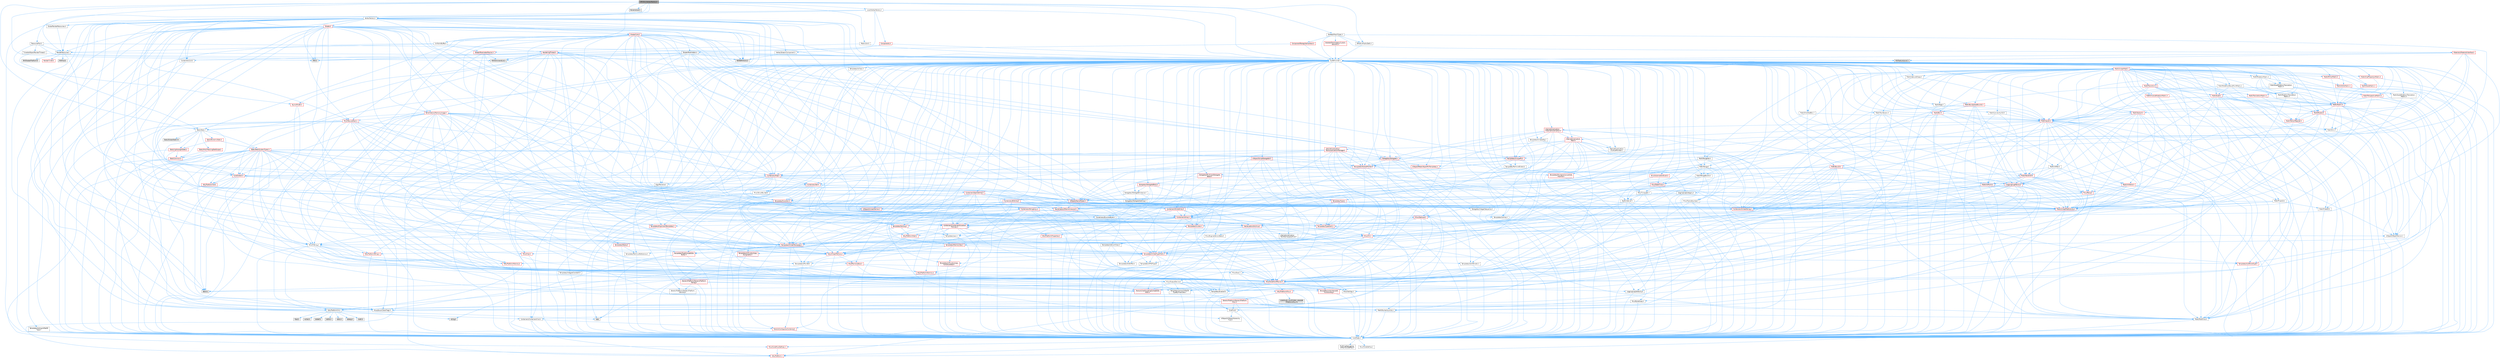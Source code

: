 digraph "GPUSkinVertexFactory.h"
{
 // INTERACTIVE_SVG=YES
 // LATEX_PDF_SIZE
  bgcolor="transparent";
  edge [fontname=Helvetica,fontsize=10,labelfontname=Helvetica,labelfontsize=10];
  node [fontname=Helvetica,fontsize=10,shape=box,height=0.2,width=0.4];
  Node1 [id="Node000001",label="GPUSkinVertexFactory.h",height=0.2,width=0.4,color="gray40", fillcolor="grey60", style="filled", fontcolor="black",tooltip=" "];
  Node1 -> Node2 [id="edge1_Node000001_Node000002",color="steelblue1",style="solid",tooltip=" "];
  Node2 [id="Node000002",label="CoreMinimal.h",height=0.2,width=0.4,color="grey40", fillcolor="white", style="filled",URL="$d7/d67/CoreMinimal_8h.html",tooltip=" "];
  Node2 -> Node3 [id="edge2_Node000002_Node000003",color="steelblue1",style="solid",tooltip=" "];
  Node3 [id="Node000003",label="CoreTypes.h",height=0.2,width=0.4,color="grey40", fillcolor="white", style="filled",URL="$dc/dec/CoreTypes_8h.html",tooltip=" "];
  Node3 -> Node4 [id="edge3_Node000003_Node000004",color="steelblue1",style="solid",tooltip=" "];
  Node4 [id="Node000004",label="HAL/Platform.h",height=0.2,width=0.4,color="red", fillcolor="#FFF0F0", style="filled",URL="$d9/dd0/Platform_8h.html",tooltip=" "];
  Node3 -> Node14 [id="edge4_Node000003_Node000014",color="steelblue1",style="solid",tooltip=" "];
  Node14 [id="Node000014",label="ProfilingDebugging\l/UMemoryDefines.h",height=0.2,width=0.4,color="grey40", fillcolor="white", style="filled",URL="$d2/da2/UMemoryDefines_8h.html",tooltip=" "];
  Node3 -> Node15 [id="edge5_Node000003_Node000015",color="steelblue1",style="solid",tooltip=" "];
  Node15 [id="Node000015",label="Misc/CoreMiscDefines.h",height=0.2,width=0.4,color="red", fillcolor="#FFF0F0", style="filled",URL="$da/d38/CoreMiscDefines_8h.html",tooltip=" "];
  Node15 -> Node4 [id="edge6_Node000015_Node000004",color="steelblue1",style="solid",tooltip=" "];
  Node3 -> Node16 [id="edge7_Node000003_Node000016",color="steelblue1",style="solid",tooltip=" "];
  Node16 [id="Node000016",label="Misc/CoreDefines.h",height=0.2,width=0.4,color="grey40", fillcolor="white", style="filled",URL="$d3/dd2/CoreDefines_8h.html",tooltip=" "];
  Node2 -> Node17 [id="edge8_Node000002_Node000017",color="steelblue1",style="solid",tooltip=" "];
  Node17 [id="Node000017",label="CoreFwd.h",height=0.2,width=0.4,color="grey40", fillcolor="white", style="filled",URL="$d1/d1e/CoreFwd_8h.html",tooltip=" "];
  Node17 -> Node3 [id="edge9_Node000017_Node000003",color="steelblue1",style="solid",tooltip=" "];
  Node17 -> Node18 [id="edge10_Node000017_Node000018",color="steelblue1",style="solid",tooltip=" "];
  Node18 [id="Node000018",label="Containers/ContainersFwd.h",height=0.2,width=0.4,color="grey40", fillcolor="white", style="filled",URL="$d4/d0a/ContainersFwd_8h.html",tooltip=" "];
  Node18 -> Node4 [id="edge11_Node000018_Node000004",color="steelblue1",style="solid",tooltip=" "];
  Node18 -> Node3 [id="edge12_Node000018_Node000003",color="steelblue1",style="solid",tooltip=" "];
  Node18 -> Node19 [id="edge13_Node000018_Node000019",color="steelblue1",style="solid",tooltip=" "];
  Node19 [id="Node000019",label="Traits/IsContiguousContainer.h",height=0.2,width=0.4,color="red", fillcolor="#FFF0F0", style="filled",URL="$d5/d3c/IsContiguousContainer_8h.html",tooltip=" "];
  Node19 -> Node3 [id="edge14_Node000019_Node000003",color="steelblue1",style="solid",tooltip=" "];
  Node17 -> Node22 [id="edge15_Node000017_Node000022",color="steelblue1",style="solid",tooltip=" "];
  Node22 [id="Node000022",label="Math/MathFwd.h",height=0.2,width=0.4,color="grey40", fillcolor="white", style="filled",URL="$d2/d10/MathFwd_8h.html",tooltip=" "];
  Node22 -> Node4 [id="edge16_Node000022_Node000004",color="steelblue1",style="solid",tooltip=" "];
  Node17 -> Node23 [id="edge17_Node000017_Node000023",color="steelblue1",style="solid",tooltip=" "];
  Node23 [id="Node000023",label="UObject/UObjectHierarchy\lFwd.h",height=0.2,width=0.4,color="grey40", fillcolor="white", style="filled",URL="$d3/d13/UObjectHierarchyFwd_8h.html",tooltip=" "];
  Node2 -> Node23 [id="edge18_Node000002_Node000023",color="steelblue1",style="solid",tooltip=" "];
  Node2 -> Node18 [id="edge19_Node000002_Node000018",color="steelblue1",style="solid",tooltip=" "];
  Node2 -> Node24 [id="edge20_Node000002_Node000024",color="steelblue1",style="solid",tooltip=" "];
  Node24 [id="Node000024",label="Misc/VarArgs.h",height=0.2,width=0.4,color="grey40", fillcolor="white", style="filled",URL="$d5/d6f/VarArgs_8h.html",tooltip=" "];
  Node24 -> Node3 [id="edge21_Node000024_Node000003",color="steelblue1",style="solid",tooltip=" "];
  Node2 -> Node25 [id="edge22_Node000002_Node000025",color="steelblue1",style="solid",tooltip=" "];
  Node25 [id="Node000025",label="Logging/LogVerbosity.h",height=0.2,width=0.4,color="grey40", fillcolor="white", style="filled",URL="$d2/d8f/LogVerbosity_8h.html",tooltip=" "];
  Node25 -> Node3 [id="edge23_Node000025_Node000003",color="steelblue1",style="solid",tooltip=" "];
  Node2 -> Node26 [id="edge24_Node000002_Node000026",color="steelblue1",style="solid",tooltip=" "];
  Node26 [id="Node000026",label="Misc/OutputDevice.h",height=0.2,width=0.4,color="grey40", fillcolor="white", style="filled",URL="$d7/d32/OutputDevice_8h.html",tooltip=" "];
  Node26 -> Node17 [id="edge25_Node000026_Node000017",color="steelblue1",style="solid",tooltip=" "];
  Node26 -> Node3 [id="edge26_Node000026_Node000003",color="steelblue1",style="solid",tooltip=" "];
  Node26 -> Node25 [id="edge27_Node000026_Node000025",color="steelblue1",style="solid",tooltip=" "];
  Node26 -> Node24 [id="edge28_Node000026_Node000024",color="steelblue1",style="solid",tooltip=" "];
  Node26 -> Node27 [id="edge29_Node000026_Node000027",color="steelblue1",style="solid",tooltip=" "];
  Node27 [id="Node000027",label="Templates/IsArrayOrRefOf\lTypeByPredicate.h",height=0.2,width=0.4,color="grey40", fillcolor="white", style="filled",URL="$d6/da1/IsArrayOrRefOfTypeByPredicate_8h.html",tooltip=" "];
  Node27 -> Node3 [id="edge30_Node000027_Node000003",color="steelblue1",style="solid",tooltip=" "];
  Node26 -> Node28 [id="edge31_Node000026_Node000028",color="steelblue1",style="solid",tooltip=" "];
  Node28 [id="Node000028",label="Templates/IsValidVariadic\lFunctionArg.h",height=0.2,width=0.4,color="red", fillcolor="#FFF0F0", style="filled",URL="$d0/dc8/IsValidVariadicFunctionArg_8h.html",tooltip=" "];
  Node28 -> Node3 [id="edge32_Node000028_Node000003",color="steelblue1",style="solid",tooltip=" "];
  Node26 -> Node30 [id="edge33_Node000026_Node000030",color="steelblue1",style="solid",tooltip=" "];
  Node30 [id="Node000030",label="Traits/IsCharEncodingCompatible\lWith.h",height=0.2,width=0.4,color="red", fillcolor="#FFF0F0", style="filled",URL="$df/dd1/IsCharEncodingCompatibleWith_8h.html",tooltip=" "];
  Node2 -> Node32 [id="edge34_Node000002_Node000032",color="steelblue1",style="solid",tooltip=" "];
  Node32 [id="Node000032",label="HAL/PlatformCrt.h",height=0.2,width=0.4,color="grey40", fillcolor="white", style="filled",URL="$d8/d75/PlatformCrt_8h.html",tooltip=" "];
  Node32 -> Node33 [id="edge35_Node000032_Node000033",color="steelblue1",style="solid",tooltip=" "];
  Node33 [id="Node000033",label="new",height=0.2,width=0.4,color="grey60", fillcolor="#E0E0E0", style="filled",tooltip=" "];
  Node32 -> Node34 [id="edge36_Node000032_Node000034",color="steelblue1",style="solid",tooltip=" "];
  Node34 [id="Node000034",label="wchar.h",height=0.2,width=0.4,color="grey60", fillcolor="#E0E0E0", style="filled",tooltip=" "];
  Node32 -> Node35 [id="edge37_Node000032_Node000035",color="steelblue1",style="solid",tooltip=" "];
  Node35 [id="Node000035",label="stddef.h",height=0.2,width=0.4,color="grey60", fillcolor="#E0E0E0", style="filled",tooltip=" "];
  Node32 -> Node36 [id="edge38_Node000032_Node000036",color="steelblue1",style="solid",tooltip=" "];
  Node36 [id="Node000036",label="stdlib.h",height=0.2,width=0.4,color="grey60", fillcolor="#E0E0E0", style="filled",tooltip=" "];
  Node32 -> Node37 [id="edge39_Node000032_Node000037",color="steelblue1",style="solid",tooltip=" "];
  Node37 [id="Node000037",label="stdio.h",height=0.2,width=0.4,color="grey60", fillcolor="#E0E0E0", style="filled",tooltip=" "];
  Node32 -> Node38 [id="edge40_Node000032_Node000038",color="steelblue1",style="solid",tooltip=" "];
  Node38 [id="Node000038",label="stdarg.h",height=0.2,width=0.4,color="grey60", fillcolor="#E0E0E0", style="filled",tooltip=" "];
  Node32 -> Node39 [id="edge41_Node000032_Node000039",color="steelblue1",style="solid",tooltip=" "];
  Node39 [id="Node000039",label="math.h",height=0.2,width=0.4,color="grey60", fillcolor="#E0E0E0", style="filled",tooltip=" "];
  Node32 -> Node40 [id="edge42_Node000032_Node000040",color="steelblue1",style="solid",tooltip=" "];
  Node40 [id="Node000040",label="float.h",height=0.2,width=0.4,color="grey60", fillcolor="#E0E0E0", style="filled",tooltip=" "];
  Node32 -> Node41 [id="edge43_Node000032_Node000041",color="steelblue1",style="solid",tooltip=" "];
  Node41 [id="Node000041",label="string.h",height=0.2,width=0.4,color="grey60", fillcolor="#E0E0E0", style="filled",tooltip=" "];
  Node2 -> Node42 [id="edge44_Node000002_Node000042",color="steelblue1",style="solid",tooltip=" "];
  Node42 [id="Node000042",label="HAL/PlatformMisc.h",height=0.2,width=0.4,color="red", fillcolor="#FFF0F0", style="filled",URL="$d0/df5/PlatformMisc_8h.html",tooltip=" "];
  Node42 -> Node3 [id="edge45_Node000042_Node000003",color="steelblue1",style="solid",tooltip=" "];
  Node42 -> Node43 [id="edge46_Node000042_Node000043",color="steelblue1",style="solid",tooltip=" "];
  Node43 [id="Node000043",label="GenericPlatform/GenericPlatform\lMisc.h",height=0.2,width=0.4,color="red", fillcolor="#FFF0F0", style="filled",URL="$db/d9a/GenericPlatformMisc_8h.html",tooltip=" "];
  Node43 -> Node17 [id="edge47_Node000043_Node000017",color="steelblue1",style="solid",tooltip=" "];
  Node43 -> Node3 [id="edge48_Node000043_Node000003",color="steelblue1",style="solid",tooltip=" "];
  Node43 -> Node32 [id="edge49_Node000043_Node000032",color="steelblue1",style="solid",tooltip=" "];
  Node43 -> Node47 [id="edge50_Node000043_Node000047",color="steelblue1",style="solid",tooltip=" "];
  Node47 [id="Node000047",label="Math/NumericLimits.h",height=0.2,width=0.4,color="grey40", fillcolor="white", style="filled",URL="$df/d1b/NumericLimits_8h.html",tooltip=" "];
  Node47 -> Node3 [id="edge51_Node000047_Node000003",color="steelblue1",style="solid",tooltip=" "];
  Node43 -> Node49 [id="edge52_Node000043_Node000049",color="steelblue1",style="solid",tooltip=" "];
  Node49 [id="Node000049",label="Misc/EnumClassFlags.h",height=0.2,width=0.4,color="grey40", fillcolor="white", style="filled",URL="$d8/de7/EnumClassFlags_8h.html",tooltip=" "];
  Node42 -> Node52 [id="edge53_Node000042_Node000052",color="steelblue1",style="solid",tooltip=" "];
  Node52 [id="Node000052",label="COMPILED_PLATFORM_HEADER\l(PlatformMisc.h)",height=0.2,width=0.4,color="grey60", fillcolor="#E0E0E0", style="filled",tooltip=" "];
  Node2 -> Node61 [id="edge54_Node000002_Node000061",color="steelblue1",style="solid",tooltip=" "];
  Node61 [id="Node000061",label="Misc/AssertionMacros.h",height=0.2,width=0.4,color="red", fillcolor="#FFF0F0", style="filled",URL="$d0/dfa/AssertionMacros_8h.html",tooltip=" "];
  Node61 -> Node3 [id="edge55_Node000061_Node000003",color="steelblue1",style="solid",tooltip=" "];
  Node61 -> Node4 [id="edge56_Node000061_Node000004",color="steelblue1",style="solid",tooltip=" "];
  Node61 -> Node42 [id="edge57_Node000061_Node000042",color="steelblue1",style="solid",tooltip=" "];
  Node61 -> Node62 [id="edge58_Node000061_Node000062",color="steelblue1",style="solid",tooltip=" "];
  Node62 [id="Node000062",label="Templates/EnableIf.h",height=0.2,width=0.4,color="grey40", fillcolor="white", style="filled",URL="$d7/d60/EnableIf_8h.html",tooltip=" "];
  Node62 -> Node3 [id="edge59_Node000062_Node000003",color="steelblue1",style="solid",tooltip=" "];
  Node61 -> Node27 [id="edge60_Node000061_Node000027",color="steelblue1",style="solid",tooltip=" "];
  Node61 -> Node28 [id="edge61_Node000061_Node000028",color="steelblue1",style="solid",tooltip=" "];
  Node61 -> Node30 [id="edge62_Node000061_Node000030",color="steelblue1",style="solid",tooltip=" "];
  Node61 -> Node24 [id="edge63_Node000061_Node000024",color="steelblue1",style="solid",tooltip=" "];
  Node61 -> Node69 [id="edge64_Node000061_Node000069",color="steelblue1",style="solid",tooltip=" "];
  Node69 [id="Node000069",label="atomic",height=0.2,width=0.4,color="grey60", fillcolor="#E0E0E0", style="filled",tooltip=" "];
  Node2 -> Node70 [id="edge65_Node000002_Node000070",color="steelblue1",style="solid",tooltip=" "];
  Node70 [id="Node000070",label="Templates/IsPointer.h",height=0.2,width=0.4,color="grey40", fillcolor="white", style="filled",URL="$d7/d05/IsPointer_8h.html",tooltip=" "];
  Node70 -> Node3 [id="edge66_Node000070_Node000003",color="steelblue1",style="solid",tooltip=" "];
  Node2 -> Node71 [id="edge67_Node000002_Node000071",color="steelblue1",style="solid",tooltip=" "];
  Node71 [id="Node000071",label="HAL/PlatformMemory.h",height=0.2,width=0.4,color="red", fillcolor="#FFF0F0", style="filled",URL="$de/d68/PlatformMemory_8h.html",tooltip=" "];
  Node71 -> Node3 [id="edge68_Node000071_Node000003",color="steelblue1",style="solid",tooltip=" "];
  Node2 -> Node54 [id="edge69_Node000002_Node000054",color="steelblue1",style="solid",tooltip=" "];
  Node54 [id="Node000054",label="HAL/PlatformAtomics.h",height=0.2,width=0.4,color="red", fillcolor="#FFF0F0", style="filled",URL="$d3/d36/PlatformAtomics_8h.html",tooltip=" "];
  Node54 -> Node3 [id="edge70_Node000054_Node000003",color="steelblue1",style="solid",tooltip=" "];
  Node2 -> Node76 [id="edge71_Node000002_Node000076",color="steelblue1",style="solid",tooltip=" "];
  Node76 [id="Node000076",label="Misc/Exec.h",height=0.2,width=0.4,color="grey40", fillcolor="white", style="filled",URL="$de/ddb/Exec_8h.html",tooltip=" "];
  Node76 -> Node3 [id="edge72_Node000076_Node000003",color="steelblue1",style="solid",tooltip=" "];
  Node76 -> Node61 [id="edge73_Node000076_Node000061",color="steelblue1",style="solid",tooltip=" "];
  Node2 -> Node77 [id="edge74_Node000002_Node000077",color="steelblue1",style="solid",tooltip=" "];
  Node77 [id="Node000077",label="HAL/MemoryBase.h",height=0.2,width=0.4,color="red", fillcolor="#FFF0F0", style="filled",URL="$d6/d9f/MemoryBase_8h.html",tooltip=" "];
  Node77 -> Node3 [id="edge75_Node000077_Node000003",color="steelblue1",style="solid",tooltip=" "];
  Node77 -> Node54 [id="edge76_Node000077_Node000054",color="steelblue1",style="solid",tooltip=" "];
  Node77 -> Node32 [id="edge77_Node000077_Node000032",color="steelblue1",style="solid",tooltip=" "];
  Node77 -> Node76 [id="edge78_Node000077_Node000076",color="steelblue1",style="solid",tooltip=" "];
  Node77 -> Node26 [id="edge79_Node000077_Node000026",color="steelblue1",style="solid",tooltip=" "];
  Node2 -> Node87 [id="edge80_Node000002_Node000087",color="steelblue1",style="solid",tooltip=" "];
  Node87 [id="Node000087",label="HAL/UnrealMemory.h",height=0.2,width=0.4,color="red", fillcolor="#FFF0F0", style="filled",URL="$d9/d96/UnrealMemory_8h.html",tooltip=" "];
  Node87 -> Node3 [id="edge81_Node000087_Node000003",color="steelblue1",style="solid",tooltip=" "];
  Node87 -> Node77 [id="edge82_Node000087_Node000077",color="steelblue1",style="solid",tooltip=" "];
  Node87 -> Node71 [id="edge83_Node000087_Node000071",color="steelblue1",style="solid",tooltip=" "];
  Node87 -> Node70 [id="edge84_Node000087_Node000070",color="steelblue1",style="solid",tooltip=" "];
  Node2 -> Node89 [id="edge85_Node000002_Node000089",color="steelblue1",style="solid",tooltip=" "];
  Node89 [id="Node000089",label="Templates/IsArithmetic.h",height=0.2,width=0.4,color="grey40", fillcolor="white", style="filled",URL="$d2/d5d/IsArithmetic_8h.html",tooltip=" "];
  Node89 -> Node3 [id="edge86_Node000089_Node000003",color="steelblue1",style="solid",tooltip=" "];
  Node2 -> Node83 [id="edge87_Node000002_Node000083",color="steelblue1",style="solid",tooltip=" "];
  Node83 [id="Node000083",label="Templates/AndOrNot.h",height=0.2,width=0.4,color="grey40", fillcolor="white", style="filled",URL="$db/d0a/AndOrNot_8h.html",tooltip=" "];
  Node83 -> Node3 [id="edge88_Node000083_Node000003",color="steelblue1",style="solid",tooltip=" "];
  Node2 -> Node90 [id="edge89_Node000002_Node000090",color="steelblue1",style="solid",tooltip=" "];
  Node90 [id="Node000090",label="Templates/IsPODType.h",height=0.2,width=0.4,color="grey40", fillcolor="white", style="filled",URL="$d7/db1/IsPODType_8h.html",tooltip=" "];
  Node90 -> Node3 [id="edge90_Node000090_Node000003",color="steelblue1",style="solid",tooltip=" "];
  Node2 -> Node91 [id="edge91_Node000002_Node000091",color="steelblue1",style="solid",tooltip=" "];
  Node91 [id="Node000091",label="Templates/IsUECoreType.h",height=0.2,width=0.4,color="red", fillcolor="#FFF0F0", style="filled",URL="$d1/db8/IsUECoreType_8h.html",tooltip=" "];
  Node91 -> Node3 [id="edge92_Node000091_Node000003",color="steelblue1",style="solid",tooltip=" "];
  Node2 -> Node84 [id="edge93_Node000002_Node000084",color="steelblue1",style="solid",tooltip=" "];
  Node84 [id="Node000084",label="Templates/IsTriviallyCopy\lConstructible.h",height=0.2,width=0.4,color="red", fillcolor="#FFF0F0", style="filled",URL="$d3/d78/IsTriviallyCopyConstructible_8h.html",tooltip=" "];
  Node84 -> Node3 [id="edge94_Node000084_Node000003",color="steelblue1",style="solid",tooltip=" "];
  Node2 -> Node92 [id="edge95_Node000002_Node000092",color="steelblue1",style="solid",tooltip=" "];
  Node92 [id="Node000092",label="Templates/UnrealTypeTraits.h",height=0.2,width=0.4,color="red", fillcolor="#FFF0F0", style="filled",URL="$d2/d2d/UnrealTypeTraits_8h.html",tooltip=" "];
  Node92 -> Node3 [id="edge96_Node000092_Node000003",color="steelblue1",style="solid",tooltip=" "];
  Node92 -> Node70 [id="edge97_Node000092_Node000070",color="steelblue1",style="solid",tooltip=" "];
  Node92 -> Node61 [id="edge98_Node000092_Node000061",color="steelblue1",style="solid",tooltip=" "];
  Node92 -> Node83 [id="edge99_Node000092_Node000083",color="steelblue1",style="solid",tooltip=" "];
  Node92 -> Node62 [id="edge100_Node000092_Node000062",color="steelblue1",style="solid",tooltip=" "];
  Node92 -> Node89 [id="edge101_Node000092_Node000089",color="steelblue1",style="solid",tooltip=" "];
  Node92 -> Node90 [id="edge102_Node000092_Node000090",color="steelblue1",style="solid",tooltip=" "];
  Node92 -> Node91 [id="edge103_Node000092_Node000091",color="steelblue1",style="solid",tooltip=" "];
  Node92 -> Node84 [id="edge104_Node000092_Node000084",color="steelblue1",style="solid",tooltip=" "];
  Node2 -> Node62 [id="edge105_Node000002_Node000062",color="steelblue1",style="solid",tooltip=" "];
  Node2 -> Node94 [id="edge106_Node000002_Node000094",color="steelblue1",style="solid",tooltip=" "];
  Node94 [id="Node000094",label="Templates/RemoveReference.h",height=0.2,width=0.4,color="grey40", fillcolor="white", style="filled",URL="$da/dbe/RemoveReference_8h.html",tooltip=" "];
  Node94 -> Node3 [id="edge107_Node000094_Node000003",color="steelblue1",style="solid",tooltip=" "];
  Node2 -> Node95 [id="edge108_Node000002_Node000095",color="steelblue1",style="solid",tooltip=" "];
  Node95 [id="Node000095",label="Templates/IntegralConstant.h",height=0.2,width=0.4,color="grey40", fillcolor="white", style="filled",URL="$db/d1b/IntegralConstant_8h.html",tooltip=" "];
  Node95 -> Node3 [id="edge109_Node000095_Node000003",color="steelblue1",style="solid",tooltip=" "];
  Node2 -> Node96 [id="edge110_Node000002_Node000096",color="steelblue1",style="solid",tooltip=" "];
  Node96 [id="Node000096",label="Templates/IsClass.h",height=0.2,width=0.4,color="grey40", fillcolor="white", style="filled",URL="$db/dcb/IsClass_8h.html",tooltip=" "];
  Node96 -> Node3 [id="edge111_Node000096_Node000003",color="steelblue1",style="solid",tooltip=" "];
  Node2 -> Node97 [id="edge112_Node000002_Node000097",color="steelblue1",style="solid",tooltip=" "];
  Node97 [id="Node000097",label="Templates/TypeCompatible\lBytes.h",height=0.2,width=0.4,color="red", fillcolor="#FFF0F0", style="filled",URL="$df/d0a/TypeCompatibleBytes_8h.html",tooltip=" "];
  Node97 -> Node3 [id="edge113_Node000097_Node000003",color="steelblue1",style="solid",tooltip=" "];
  Node97 -> Node41 [id="edge114_Node000097_Node000041",color="steelblue1",style="solid",tooltip=" "];
  Node97 -> Node33 [id="edge115_Node000097_Node000033",color="steelblue1",style="solid",tooltip=" "];
  Node2 -> Node19 [id="edge116_Node000002_Node000019",color="steelblue1",style="solid",tooltip=" "];
  Node2 -> Node98 [id="edge117_Node000002_Node000098",color="steelblue1",style="solid",tooltip=" "];
  Node98 [id="Node000098",label="Templates/UnrealTemplate.h",height=0.2,width=0.4,color="red", fillcolor="#FFF0F0", style="filled",URL="$d4/d24/UnrealTemplate_8h.html",tooltip=" "];
  Node98 -> Node3 [id="edge118_Node000098_Node000003",color="steelblue1",style="solid",tooltip=" "];
  Node98 -> Node70 [id="edge119_Node000098_Node000070",color="steelblue1",style="solid",tooltip=" "];
  Node98 -> Node87 [id="edge120_Node000098_Node000087",color="steelblue1",style="solid",tooltip=" "];
  Node98 -> Node92 [id="edge121_Node000098_Node000092",color="steelblue1",style="solid",tooltip=" "];
  Node98 -> Node94 [id="edge122_Node000098_Node000094",color="steelblue1",style="solid",tooltip=" "];
  Node98 -> Node97 [id="edge123_Node000098_Node000097",color="steelblue1",style="solid",tooltip=" "];
  Node98 -> Node19 [id="edge124_Node000098_Node000019",color="steelblue1",style="solid",tooltip=" "];
  Node2 -> Node47 [id="edge125_Node000002_Node000047",color="steelblue1",style="solid",tooltip=" "];
  Node2 -> Node102 [id="edge126_Node000002_Node000102",color="steelblue1",style="solid",tooltip=" "];
  Node102 [id="Node000102",label="HAL/PlatformMath.h",height=0.2,width=0.4,color="red", fillcolor="#FFF0F0", style="filled",URL="$dc/d53/PlatformMath_8h.html",tooltip=" "];
  Node102 -> Node3 [id="edge127_Node000102_Node000003",color="steelblue1",style="solid",tooltip=" "];
  Node2 -> Node85 [id="edge128_Node000002_Node000085",color="steelblue1",style="solid",tooltip=" "];
  Node85 [id="Node000085",label="Templates/IsTriviallyCopy\lAssignable.h",height=0.2,width=0.4,color="red", fillcolor="#FFF0F0", style="filled",URL="$d2/df2/IsTriviallyCopyAssignable_8h.html",tooltip=" "];
  Node85 -> Node3 [id="edge129_Node000085_Node000003",color="steelblue1",style="solid",tooltip=" "];
  Node2 -> Node110 [id="edge130_Node000002_Node000110",color="steelblue1",style="solid",tooltip=" "];
  Node110 [id="Node000110",label="Templates/MemoryOps.h",height=0.2,width=0.4,color="red", fillcolor="#FFF0F0", style="filled",URL="$db/dea/MemoryOps_8h.html",tooltip=" "];
  Node110 -> Node3 [id="edge131_Node000110_Node000003",color="steelblue1",style="solid",tooltip=" "];
  Node110 -> Node87 [id="edge132_Node000110_Node000087",color="steelblue1",style="solid",tooltip=" "];
  Node110 -> Node85 [id="edge133_Node000110_Node000085",color="steelblue1",style="solid",tooltip=" "];
  Node110 -> Node84 [id="edge134_Node000110_Node000084",color="steelblue1",style="solid",tooltip=" "];
  Node110 -> Node92 [id="edge135_Node000110_Node000092",color="steelblue1",style="solid",tooltip=" "];
  Node110 -> Node33 [id="edge136_Node000110_Node000033",color="steelblue1",style="solid",tooltip=" "];
  Node2 -> Node111 [id="edge137_Node000002_Node000111",color="steelblue1",style="solid",tooltip=" "];
  Node111 [id="Node000111",label="Containers/ContainerAllocation\lPolicies.h",height=0.2,width=0.4,color="red", fillcolor="#FFF0F0", style="filled",URL="$d7/dff/ContainerAllocationPolicies_8h.html",tooltip=" "];
  Node111 -> Node3 [id="edge138_Node000111_Node000003",color="steelblue1",style="solid",tooltip=" "];
  Node111 -> Node111 [id="edge139_Node000111_Node000111",color="steelblue1",style="solid",tooltip=" "];
  Node111 -> Node102 [id="edge140_Node000111_Node000102",color="steelblue1",style="solid",tooltip=" "];
  Node111 -> Node87 [id="edge141_Node000111_Node000087",color="steelblue1",style="solid",tooltip=" "];
  Node111 -> Node47 [id="edge142_Node000111_Node000047",color="steelblue1",style="solid",tooltip=" "];
  Node111 -> Node61 [id="edge143_Node000111_Node000061",color="steelblue1",style="solid",tooltip=" "];
  Node111 -> Node110 [id="edge144_Node000111_Node000110",color="steelblue1",style="solid",tooltip=" "];
  Node111 -> Node97 [id="edge145_Node000111_Node000097",color="steelblue1",style="solid",tooltip=" "];
  Node2 -> Node114 [id="edge146_Node000002_Node000114",color="steelblue1",style="solid",tooltip=" "];
  Node114 [id="Node000114",label="Templates/IsEnumClass.h",height=0.2,width=0.4,color="grey40", fillcolor="white", style="filled",URL="$d7/d15/IsEnumClass_8h.html",tooltip=" "];
  Node114 -> Node3 [id="edge147_Node000114_Node000003",color="steelblue1",style="solid",tooltip=" "];
  Node114 -> Node83 [id="edge148_Node000114_Node000083",color="steelblue1",style="solid",tooltip=" "];
  Node2 -> Node115 [id="edge149_Node000002_Node000115",color="steelblue1",style="solid",tooltip=" "];
  Node115 [id="Node000115",label="HAL/PlatformProperties.h",height=0.2,width=0.4,color="red", fillcolor="#FFF0F0", style="filled",URL="$d9/db0/PlatformProperties_8h.html",tooltip=" "];
  Node115 -> Node3 [id="edge150_Node000115_Node000003",color="steelblue1",style="solid",tooltip=" "];
  Node2 -> Node118 [id="edge151_Node000002_Node000118",color="steelblue1",style="solid",tooltip=" "];
  Node118 [id="Node000118",label="Misc/EngineVersionBase.h",height=0.2,width=0.4,color="grey40", fillcolor="white", style="filled",URL="$d5/d2b/EngineVersionBase_8h.html",tooltip=" "];
  Node118 -> Node3 [id="edge152_Node000118_Node000003",color="steelblue1",style="solid",tooltip=" "];
  Node2 -> Node119 [id="edge153_Node000002_Node000119",color="steelblue1",style="solid",tooltip=" "];
  Node119 [id="Node000119",label="Internationalization\l/TextNamespaceFwd.h",height=0.2,width=0.4,color="grey40", fillcolor="white", style="filled",URL="$d8/d97/TextNamespaceFwd_8h.html",tooltip=" "];
  Node119 -> Node3 [id="edge154_Node000119_Node000003",color="steelblue1",style="solid",tooltip=" "];
  Node2 -> Node120 [id="edge155_Node000002_Node000120",color="steelblue1",style="solid",tooltip=" "];
  Node120 [id="Node000120",label="Serialization/Archive.h",height=0.2,width=0.4,color="red", fillcolor="#FFF0F0", style="filled",URL="$d7/d3b/Archive_8h.html",tooltip=" "];
  Node120 -> Node17 [id="edge156_Node000120_Node000017",color="steelblue1",style="solid",tooltip=" "];
  Node120 -> Node3 [id="edge157_Node000120_Node000003",color="steelblue1",style="solid",tooltip=" "];
  Node120 -> Node115 [id="edge158_Node000120_Node000115",color="steelblue1",style="solid",tooltip=" "];
  Node120 -> Node119 [id="edge159_Node000120_Node000119",color="steelblue1",style="solid",tooltip=" "];
  Node120 -> Node22 [id="edge160_Node000120_Node000022",color="steelblue1",style="solid",tooltip=" "];
  Node120 -> Node61 [id="edge161_Node000120_Node000061",color="steelblue1",style="solid",tooltip=" "];
  Node120 -> Node118 [id="edge162_Node000120_Node000118",color="steelblue1",style="solid",tooltip=" "];
  Node120 -> Node24 [id="edge163_Node000120_Node000024",color="steelblue1",style="solid",tooltip=" "];
  Node120 -> Node62 [id="edge164_Node000120_Node000062",color="steelblue1",style="solid",tooltip=" "];
  Node120 -> Node27 [id="edge165_Node000120_Node000027",color="steelblue1",style="solid",tooltip=" "];
  Node120 -> Node114 [id="edge166_Node000120_Node000114",color="steelblue1",style="solid",tooltip=" "];
  Node120 -> Node28 [id="edge167_Node000120_Node000028",color="steelblue1",style="solid",tooltip=" "];
  Node120 -> Node98 [id="edge168_Node000120_Node000098",color="steelblue1",style="solid",tooltip=" "];
  Node120 -> Node30 [id="edge169_Node000120_Node000030",color="steelblue1",style="solid",tooltip=" "];
  Node120 -> Node123 [id="edge170_Node000120_Node000123",color="steelblue1",style="solid",tooltip=" "];
  Node123 [id="Node000123",label="UObject/ObjectVersion.h",height=0.2,width=0.4,color="grey40", fillcolor="white", style="filled",URL="$da/d63/ObjectVersion_8h.html",tooltip=" "];
  Node123 -> Node3 [id="edge171_Node000123_Node000003",color="steelblue1",style="solid",tooltip=" "];
  Node2 -> Node124 [id="edge172_Node000002_Node000124",color="steelblue1",style="solid",tooltip=" "];
  Node124 [id="Node000124",label="Templates/Less.h",height=0.2,width=0.4,color="grey40", fillcolor="white", style="filled",URL="$de/dc8/Less_8h.html",tooltip=" "];
  Node124 -> Node3 [id="edge173_Node000124_Node000003",color="steelblue1",style="solid",tooltip=" "];
  Node124 -> Node98 [id="edge174_Node000124_Node000098",color="steelblue1",style="solid",tooltip=" "];
  Node2 -> Node125 [id="edge175_Node000002_Node000125",color="steelblue1",style="solid",tooltip=" "];
  Node125 [id="Node000125",label="Templates/Sorting.h",height=0.2,width=0.4,color="red", fillcolor="#FFF0F0", style="filled",URL="$d3/d9e/Sorting_8h.html",tooltip=" "];
  Node125 -> Node3 [id="edge176_Node000125_Node000003",color="steelblue1",style="solid",tooltip=" "];
  Node125 -> Node102 [id="edge177_Node000125_Node000102",color="steelblue1",style="solid",tooltip=" "];
  Node125 -> Node124 [id="edge178_Node000125_Node000124",color="steelblue1",style="solid",tooltip=" "];
  Node2 -> Node136 [id="edge179_Node000002_Node000136",color="steelblue1",style="solid",tooltip=" "];
  Node136 [id="Node000136",label="Misc/Char.h",height=0.2,width=0.4,color="red", fillcolor="#FFF0F0", style="filled",URL="$d0/d58/Char_8h.html",tooltip=" "];
  Node136 -> Node3 [id="edge180_Node000136_Node000003",color="steelblue1",style="solid",tooltip=" "];
  Node2 -> Node139 [id="edge181_Node000002_Node000139",color="steelblue1",style="solid",tooltip=" "];
  Node139 [id="Node000139",label="GenericPlatform/GenericPlatform\lStricmp.h",height=0.2,width=0.4,color="grey40", fillcolor="white", style="filled",URL="$d2/d86/GenericPlatformStricmp_8h.html",tooltip=" "];
  Node139 -> Node3 [id="edge182_Node000139_Node000003",color="steelblue1",style="solid",tooltip=" "];
  Node2 -> Node140 [id="edge183_Node000002_Node000140",color="steelblue1",style="solid",tooltip=" "];
  Node140 [id="Node000140",label="GenericPlatform/GenericPlatform\lString.h",height=0.2,width=0.4,color="red", fillcolor="#FFF0F0", style="filled",URL="$dd/d20/GenericPlatformString_8h.html",tooltip=" "];
  Node140 -> Node3 [id="edge184_Node000140_Node000003",color="steelblue1",style="solid",tooltip=" "];
  Node140 -> Node139 [id="edge185_Node000140_Node000139",color="steelblue1",style="solid",tooltip=" "];
  Node140 -> Node62 [id="edge186_Node000140_Node000062",color="steelblue1",style="solid",tooltip=" "];
  Node140 -> Node30 [id="edge187_Node000140_Node000030",color="steelblue1",style="solid",tooltip=" "];
  Node2 -> Node73 [id="edge188_Node000002_Node000073",color="steelblue1",style="solid",tooltip=" "];
  Node73 [id="Node000073",label="HAL/PlatformString.h",height=0.2,width=0.4,color="red", fillcolor="#FFF0F0", style="filled",URL="$db/db5/PlatformString_8h.html",tooltip=" "];
  Node73 -> Node3 [id="edge189_Node000073_Node000003",color="steelblue1",style="solid",tooltip=" "];
  Node2 -> Node143 [id="edge190_Node000002_Node000143",color="steelblue1",style="solid",tooltip=" "];
  Node143 [id="Node000143",label="Misc/CString.h",height=0.2,width=0.4,color="grey40", fillcolor="white", style="filled",URL="$d2/d49/CString_8h.html",tooltip=" "];
  Node143 -> Node3 [id="edge191_Node000143_Node000003",color="steelblue1",style="solid",tooltip=" "];
  Node143 -> Node32 [id="edge192_Node000143_Node000032",color="steelblue1",style="solid",tooltip=" "];
  Node143 -> Node73 [id="edge193_Node000143_Node000073",color="steelblue1",style="solid",tooltip=" "];
  Node143 -> Node61 [id="edge194_Node000143_Node000061",color="steelblue1",style="solid",tooltip=" "];
  Node143 -> Node136 [id="edge195_Node000143_Node000136",color="steelblue1",style="solid",tooltip=" "];
  Node143 -> Node24 [id="edge196_Node000143_Node000024",color="steelblue1",style="solid",tooltip=" "];
  Node143 -> Node27 [id="edge197_Node000143_Node000027",color="steelblue1",style="solid",tooltip=" "];
  Node143 -> Node28 [id="edge198_Node000143_Node000028",color="steelblue1",style="solid",tooltip=" "];
  Node143 -> Node30 [id="edge199_Node000143_Node000030",color="steelblue1",style="solid",tooltip=" "];
  Node2 -> Node144 [id="edge200_Node000002_Node000144",color="steelblue1",style="solid",tooltip=" "];
  Node144 [id="Node000144",label="Misc/Crc.h",height=0.2,width=0.4,color="red", fillcolor="#FFF0F0", style="filled",URL="$d4/dd2/Crc_8h.html",tooltip=" "];
  Node144 -> Node3 [id="edge201_Node000144_Node000003",color="steelblue1",style="solid",tooltip=" "];
  Node144 -> Node73 [id="edge202_Node000144_Node000073",color="steelblue1",style="solid",tooltip=" "];
  Node144 -> Node61 [id="edge203_Node000144_Node000061",color="steelblue1",style="solid",tooltip=" "];
  Node144 -> Node143 [id="edge204_Node000144_Node000143",color="steelblue1",style="solid",tooltip=" "];
  Node144 -> Node136 [id="edge205_Node000144_Node000136",color="steelblue1",style="solid",tooltip=" "];
  Node144 -> Node92 [id="edge206_Node000144_Node000092",color="steelblue1",style="solid",tooltip=" "];
  Node2 -> Node135 [id="edge207_Node000002_Node000135",color="steelblue1",style="solid",tooltip=" "];
  Node135 [id="Node000135",label="Math/UnrealMathUtility.h",height=0.2,width=0.4,color="red", fillcolor="#FFF0F0", style="filled",URL="$db/db8/UnrealMathUtility_8h.html",tooltip=" "];
  Node135 -> Node3 [id="edge208_Node000135_Node000003",color="steelblue1",style="solid",tooltip=" "];
  Node135 -> Node61 [id="edge209_Node000135_Node000061",color="steelblue1",style="solid",tooltip=" "];
  Node135 -> Node102 [id="edge210_Node000135_Node000102",color="steelblue1",style="solid",tooltip=" "];
  Node135 -> Node22 [id="edge211_Node000135_Node000022",color="steelblue1",style="solid",tooltip=" "];
  Node2 -> Node145 [id="edge212_Node000002_Node000145",color="steelblue1",style="solid",tooltip=" "];
  Node145 [id="Node000145",label="Containers/UnrealString.h",height=0.2,width=0.4,color="red", fillcolor="#FFF0F0", style="filled",URL="$d5/dba/UnrealString_8h.html",tooltip=" "];
  Node2 -> Node149 [id="edge213_Node000002_Node000149",color="steelblue1",style="solid",tooltip=" "];
  Node149 [id="Node000149",label="Containers/Array.h",height=0.2,width=0.4,color="red", fillcolor="#FFF0F0", style="filled",URL="$df/dd0/Array_8h.html",tooltip=" "];
  Node149 -> Node3 [id="edge214_Node000149_Node000003",color="steelblue1",style="solid",tooltip=" "];
  Node149 -> Node61 [id="edge215_Node000149_Node000061",color="steelblue1",style="solid",tooltip=" "];
  Node149 -> Node87 [id="edge216_Node000149_Node000087",color="steelblue1",style="solid",tooltip=" "];
  Node149 -> Node92 [id="edge217_Node000149_Node000092",color="steelblue1",style="solid",tooltip=" "];
  Node149 -> Node98 [id="edge218_Node000149_Node000098",color="steelblue1",style="solid",tooltip=" "];
  Node149 -> Node111 [id="edge219_Node000149_Node000111",color="steelblue1",style="solid",tooltip=" "];
  Node149 -> Node120 [id="edge220_Node000149_Node000120",color="steelblue1",style="solid",tooltip=" "];
  Node149 -> Node128 [id="edge221_Node000149_Node000128",color="steelblue1",style="solid",tooltip=" "];
  Node128 [id="Node000128",label="Templates/Invoke.h",height=0.2,width=0.4,color="red", fillcolor="#FFF0F0", style="filled",URL="$d7/deb/Invoke_8h.html",tooltip=" "];
  Node128 -> Node3 [id="edge222_Node000128_Node000003",color="steelblue1",style="solid",tooltip=" "];
  Node128 -> Node98 [id="edge223_Node000128_Node000098",color="steelblue1",style="solid",tooltip=" "];
  Node149 -> Node124 [id="edge224_Node000149_Node000124",color="steelblue1",style="solid",tooltip=" "];
  Node149 -> Node125 [id="edge225_Node000149_Node000125",color="steelblue1",style="solid",tooltip=" "];
  Node149 -> Node172 [id="edge226_Node000149_Node000172",color="steelblue1",style="solid",tooltip=" "];
  Node172 [id="Node000172",label="Templates/AlignmentTemplates.h",height=0.2,width=0.4,color="red", fillcolor="#FFF0F0", style="filled",URL="$dd/d32/AlignmentTemplates_8h.html",tooltip=" "];
  Node172 -> Node3 [id="edge227_Node000172_Node000003",color="steelblue1",style="solid",tooltip=" "];
  Node172 -> Node70 [id="edge228_Node000172_Node000070",color="steelblue1",style="solid",tooltip=" "];
  Node2 -> Node173 [id="edge229_Node000002_Node000173",color="steelblue1",style="solid",tooltip=" "];
  Node173 [id="Node000173",label="Misc/FrameNumber.h",height=0.2,width=0.4,color="grey40", fillcolor="white", style="filled",URL="$dd/dbd/FrameNumber_8h.html",tooltip=" "];
  Node173 -> Node3 [id="edge230_Node000173_Node000003",color="steelblue1",style="solid",tooltip=" "];
  Node173 -> Node47 [id="edge231_Node000173_Node000047",color="steelblue1",style="solid",tooltip=" "];
  Node173 -> Node135 [id="edge232_Node000173_Node000135",color="steelblue1",style="solid",tooltip=" "];
  Node173 -> Node62 [id="edge233_Node000173_Node000062",color="steelblue1",style="solid",tooltip=" "];
  Node173 -> Node92 [id="edge234_Node000173_Node000092",color="steelblue1",style="solid",tooltip=" "];
  Node2 -> Node174 [id="edge235_Node000002_Node000174",color="steelblue1",style="solid",tooltip=" "];
  Node174 [id="Node000174",label="Misc/Timespan.h",height=0.2,width=0.4,color="grey40", fillcolor="white", style="filled",URL="$da/dd9/Timespan_8h.html",tooltip=" "];
  Node174 -> Node3 [id="edge236_Node000174_Node000003",color="steelblue1",style="solid",tooltip=" "];
  Node174 -> Node175 [id="edge237_Node000174_Node000175",color="steelblue1",style="solid",tooltip=" "];
  Node175 [id="Node000175",label="Math/Interval.h",height=0.2,width=0.4,color="grey40", fillcolor="white", style="filled",URL="$d1/d55/Interval_8h.html",tooltip=" "];
  Node175 -> Node3 [id="edge238_Node000175_Node000003",color="steelblue1",style="solid",tooltip=" "];
  Node175 -> Node89 [id="edge239_Node000175_Node000089",color="steelblue1",style="solid",tooltip=" "];
  Node175 -> Node92 [id="edge240_Node000175_Node000092",color="steelblue1",style="solid",tooltip=" "];
  Node175 -> Node47 [id="edge241_Node000175_Node000047",color="steelblue1",style="solid",tooltip=" "];
  Node175 -> Node135 [id="edge242_Node000175_Node000135",color="steelblue1",style="solid",tooltip=" "];
  Node174 -> Node135 [id="edge243_Node000174_Node000135",color="steelblue1",style="solid",tooltip=" "];
  Node174 -> Node61 [id="edge244_Node000174_Node000061",color="steelblue1",style="solid",tooltip=" "];
  Node2 -> Node176 [id="edge245_Node000002_Node000176",color="steelblue1",style="solid",tooltip=" "];
  Node176 [id="Node000176",label="Containers/StringConv.h",height=0.2,width=0.4,color="red", fillcolor="#FFF0F0", style="filled",URL="$d3/ddf/StringConv_8h.html",tooltip=" "];
  Node176 -> Node3 [id="edge246_Node000176_Node000003",color="steelblue1",style="solid",tooltip=" "];
  Node176 -> Node61 [id="edge247_Node000176_Node000061",color="steelblue1",style="solid",tooltip=" "];
  Node176 -> Node111 [id="edge248_Node000176_Node000111",color="steelblue1",style="solid",tooltip=" "];
  Node176 -> Node149 [id="edge249_Node000176_Node000149",color="steelblue1",style="solid",tooltip=" "];
  Node176 -> Node143 [id="edge250_Node000176_Node000143",color="steelblue1",style="solid",tooltip=" "];
  Node176 -> Node177 [id="edge251_Node000176_Node000177",color="steelblue1",style="solid",tooltip=" "];
  Node177 [id="Node000177",label="Templates/IsArray.h",height=0.2,width=0.4,color="grey40", fillcolor="white", style="filled",URL="$d8/d8d/IsArray_8h.html",tooltip=" "];
  Node177 -> Node3 [id="edge252_Node000177_Node000003",color="steelblue1",style="solid",tooltip=" "];
  Node176 -> Node98 [id="edge253_Node000176_Node000098",color="steelblue1",style="solid",tooltip=" "];
  Node176 -> Node92 [id="edge254_Node000176_Node000092",color="steelblue1",style="solid",tooltip=" "];
  Node176 -> Node30 [id="edge255_Node000176_Node000030",color="steelblue1",style="solid",tooltip=" "];
  Node176 -> Node19 [id="edge256_Node000176_Node000019",color="steelblue1",style="solid",tooltip=" "];
  Node2 -> Node178 [id="edge257_Node000002_Node000178",color="steelblue1",style="solid",tooltip=" "];
  Node178 [id="Node000178",label="UObject/UnrealNames.h",height=0.2,width=0.4,color="red", fillcolor="#FFF0F0", style="filled",URL="$d8/db1/UnrealNames_8h.html",tooltip=" "];
  Node178 -> Node3 [id="edge258_Node000178_Node000003",color="steelblue1",style="solid",tooltip=" "];
  Node2 -> Node180 [id="edge259_Node000002_Node000180",color="steelblue1",style="solid",tooltip=" "];
  Node180 [id="Node000180",label="UObject/NameTypes.h",height=0.2,width=0.4,color="red", fillcolor="#FFF0F0", style="filled",URL="$d6/d35/NameTypes_8h.html",tooltip=" "];
  Node180 -> Node3 [id="edge260_Node000180_Node000003",color="steelblue1",style="solid",tooltip=" "];
  Node180 -> Node61 [id="edge261_Node000180_Node000061",color="steelblue1",style="solid",tooltip=" "];
  Node180 -> Node87 [id="edge262_Node000180_Node000087",color="steelblue1",style="solid",tooltip=" "];
  Node180 -> Node92 [id="edge263_Node000180_Node000092",color="steelblue1",style="solid",tooltip=" "];
  Node180 -> Node98 [id="edge264_Node000180_Node000098",color="steelblue1",style="solid",tooltip=" "];
  Node180 -> Node145 [id="edge265_Node000180_Node000145",color="steelblue1",style="solid",tooltip=" "];
  Node180 -> Node176 [id="edge266_Node000180_Node000176",color="steelblue1",style="solid",tooltip=" "];
  Node180 -> Node178 [id="edge267_Node000180_Node000178",color="steelblue1",style="solid",tooltip=" "];
  Node180 -> Node157 [id="edge268_Node000180_Node000157",color="steelblue1",style="solid",tooltip=" "];
  Node157 [id="Node000157",label="Serialization/MemoryLayout.h",height=0.2,width=0.4,color="red", fillcolor="#FFF0F0", style="filled",URL="$d7/d66/MemoryLayout_8h.html",tooltip=" "];
  Node157 -> Node160 [id="edge269_Node000157_Node000160",color="steelblue1",style="solid",tooltip=" "];
  Node160 [id="Node000160",label="Containers/EnumAsByte.h",height=0.2,width=0.4,color="grey40", fillcolor="white", style="filled",URL="$d6/d9a/EnumAsByte_8h.html",tooltip=" "];
  Node160 -> Node3 [id="edge270_Node000160_Node000003",color="steelblue1",style="solid",tooltip=" "];
  Node160 -> Node90 [id="edge271_Node000160_Node000090",color="steelblue1",style="solid",tooltip=" "];
  Node160 -> Node161 [id="edge272_Node000160_Node000161",color="steelblue1",style="solid",tooltip=" "];
  Node161 [id="Node000161",label="Templates/TypeHash.h",height=0.2,width=0.4,color="red", fillcolor="#FFF0F0", style="filled",URL="$d1/d62/TypeHash_8h.html",tooltip=" "];
  Node161 -> Node3 [id="edge273_Node000161_Node000003",color="steelblue1",style="solid",tooltip=" "];
  Node161 -> Node144 [id="edge274_Node000161_Node000144",color="steelblue1",style="solid",tooltip=" "];
  Node157 -> Node87 [id="edge275_Node000157_Node000087",color="steelblue1",style="solid",tooltip=" "];
  Node157 -> Node62 [id="edge276_Node000157_Node000062",color="steelblue1",style="solid",tooltip=" "];
  Node157 -> Node98 [id="edge277_Node000157_Node000098",color="steelblue1",style="solid",tooltip=" "];
  Node2 -> Node188 [id="edge278_Node000002_Node000188",color="steelblue1",style="solid",tooltip=" "];
  Node188 [id="Node000188",label="Misc/Parse.h",height=0.2,width=0.4,color="red", fillcolor="#FFF0F0", style="filled",URL="$dc/d71/Parse_8h.html",tooltip=" "];
  Node188 -> Node145 [id="edge279_Node000188_Node000145",color="steelblue1",style="solid",tooltip=" "];
  Node188 -> Node3 [id="edge280_Node000188_Node000003",color="steelblue1",style="solid",tooltip=" "];
  Node188 -> Node32 [id="edge281_Node000188_Node000032",color="steelblue1",style="solid",tooltip=" "];
  Node188 -> Node49 [id="edge282_Node000188_Node000049",color="steelblue1",style="solid",tooltip=" "];
  Node188 -> Node189 [id="edge283_Node000188_Node000189",color="steelblue1",style="solid",tooltip=" "];
  Node189 [id="Node000189",label="Templates/Function.h",height=0.2,width=0.4,color="red", fillcolor="#FFF0F0", style="filled",URL="$df/df5/Function_8h.html",tooltip=" "];
  Node189 -> Node3 [id="edge284_Node000189_Node000003",color="steelblue1",style="solid",tooltip=" "];
  Node189 -> Node61 [id="edge285_Node000189_Node000061",color="steelblue1",style="solid",tooltip=" "];
  Node189 -> Node87 [id="edge286_Node000189_Node000087",color="steelblue1",style="solid",tooltip=" "];
  Node189 -> Node92 [id="edge287_Node000189_Node000092",color="steelblue1",style="solid",tooltip=" "];
  Node189 -> Node128 [id="edge288_Node000189_Node000128",color="steelblue1",style="solid",tooltip=" "];
  Node189 -> Node98 [id="edge289_Node000189_Node000098",color="steelblue1",style="solid",tooltip=" "];
  Node189 -> Node135 [id="edge290_Node000189_Node000135",color="steelblue1",style="solid",tooltip=" "];
  Node189 -> Node33 [id="edge291_Node000189_Node000033",color="steelblue1",style="solid",tooltip=" "];
  Node2 -> Node172 [id="edge292_Node000002_Node000172",color="steelblue1",style="solid",tooltip=" "];
  Node2 -> Node191 [id="edge293_Node000002_Node000191",color="steelblue1",style="solid",tooltip=" "];
  Node191 [id="Node000191",label="Misc/StructBuilder.h",height=0.2,width=0.4,color="grey40", fillcolor="white", style="filled",URL="$d9/db3/StructBuilder_8h.html",tooltip=" "];
  Node191 -> Node3 [id="edge294_Node000191_Node000003",color="steelblue1",style="solid",tooltip=" "];
  Node191 -> Node135 [id="edge295_Node000191_Node000135",color="steelblue1",style="solid",tooltip=" "];
  Node191 -> Node172 [id="edge296_Node000191_Node000172",color="steelblue1",style="solid",tooltip=" "];
  Node2 -> Node104 [id="edge297_Node000002_Node000104",color="steelblue1",style="solid",tooltip=" "];
  Node104 [id="Node000104",label="Templates/Decay.h",height=0.2,width=0.4,color="red", fillcolor="#FFF0F0", style="filled",URL="$dd/d0f/Decay_8h.html",tooltip=" "];
  Node104 -> Node3 [id="edge298_Node000104_Node000003",color="steelblue1",style="solid",tooltip=" "];
  Node104 -> Node94 [id="edge299_Node000104_Node000094",color="steelblue1",style="solid",tooltip=" "];
  Node2 -> Node192 [id="edge300_Node000002_Node000192",color="steelblue1",style="solid",tooltip=" "];
  Node192 [id="Node000192",label="Templates/PointerIsConvertible\lFromTo.h",height=0.2,width=0.4,color="red", fillcolor="#FFF0F0", style="filled",URL="$d6/d65/PointerIsConvertibleFromTo_8h.html",tooltip=" "];
  Node192 -> Node3 [id="edge301_Node000192_Node000003",color="steelblue1",style="solid",tooltip=" "];
  Node2 -> Node128 [id="edge302_Node000002_Node000128",color="steelblue1",style="solid",tooltip=" "];
  Node2 -> Node189 [id="edge303_Node000002_Node000189",color="steelblue1",style="solid",tooltip=" "];
  Node2 -> Node161 [id="edge304_Node000002_Node000161",color="steelblue1",style="solid",tooltip=" "];
  Node2 -> Node193 [id="edge305_Node000002_Node000193",color="steelblue1",style="solid",tooltip=" "];
  Node193 [id="Node000193",label="Containers/ScriptArray.h",height=0.2,width=0.4,color="red", fillcolor="#FFF0F0", style="filled",URL="$dc/daf/ScriptArray_8h.html",tooltip=" "];
  Node193 -> Node3 [id="edge306_Node000193_Node000003",color="steelblue1",style="solid",tooltip=" "];
  Node193 -> Node61 [id="edge307_Node000193_Node000061",color="steelblue1",style="solid",tooltip=" "];
  Node193 -> Node87 [id="edge308_Node000193_Node000087",color="steelblue1",style="solid",tooltip=" "];
  Node193 -> Node111 [id="edge309_Node000193_Node000111",color="steelblue1",style="solid",tooltip=" "];
  Node193 -> Node149 [id="edge310_Node000193_Node000149",color="steelblue1",style="solid",tooltip=" "];
  Node2 -> Node194 [id="edge311_Node000002_Node000194",color="steelblue1",style="solid",tooltip=" "];
  Node194 [id="Node000194",label="Containers/BitArray.h",height=0.2,width=0.4,color="red", fillcolor="#FFF0F0", style="filled",URL="$d1/de4/BitArray_8h.html",tooltip=" "];
  Node194 -> Node111 [id="edge312_Node000194_Node000111",color="steelblue1",style="solid",tooltip=" "];
  Node194 -> Node3 [id="edge313_Node000194_Node000003",color="steelblue1",style="solid",tooltip=" "];
  Node194 -> Node54 [id="edge314_Node000194_Node000054",color="steelblue1",style="solid",tooltip=" "];
  Node194 -> Node87 [id="edge315_Node000194_Node000087",color="steelblue1",style="solid",tooltip=" "];
  Node194 -> Node135 [id="edge316_Node000194_Node000135",color="steelblue1",style="solid",tooltip=" "];
  Node194 -> Node61 [id="edge317_Node000194_Node000061",color="steelblue1",style="solid",tooltip=" "];
  Node194 -> Node49 [id="edge318_Node000194_Node000049",color="steelblue1",style="solid",tooltip=" "];
  Node194 -> Node120 [id="edge319_Node000194_Node000120",color="steelblue1",style="solid",tooltip=" "];
  Node194 -> Node157 [id="edge320_Node000194_Node000157",color="steelblue1",style="solid",tooltip=" "];
  Node194 -> Node62 [id="edge321_Node000194_Node000062",color="steelblue1",style="solid",tooltip=" "];
  Node194 -> Node128 [id="edge322_Node000194_Node000128",color="steelblue1",style="solid",tooltip=" "];
  Node194 -> Node98 [id="edge323_Node000194_Node000098",color="steelblue1",style="solid",tooltip=" "];
  Node194 -> Node92 [id="edge324_Node000194_Node000092",color="steelblue1",style="solid",tooltip=" "];
  Node2 -> Node195 [id="edge325_Node000002_Node000195",color="steelblue1",style="solid",tooltip=" "];
  Node195 [id="Node000195",label="Containers/SparseArray.h",height=0.2,width=0.4,color="red", fillcolor="#FFF0F0", style="filled",URL="$d5/dbf/SparseArray_8h.html",tooltip=" "];
  Node195 -> Node3 [id="edge326_Node000195_Node000003",color="steelblue1",style="solid",tooltip=" "];
  Node195 -> Node61 [id="edge327_Node000195_Node000061",color="steelblue1",style="solid",tooltip=" "];
  Node195 -> Node87 [id="edge328_Node000195_Node000087",color="steelblue1",style="solid",tooltip=" "];
  Node195 -> Node92 [id="edge329_Node000195_Node000092",color="steelblue1",style="solid",tooltip=" "];
  Node195 -> Node98 [id="edge330_Node000195_Node000098",color="steelblue1",style="solid",tooltip=" "];
  Node195 -> Node111 [id="edge331_Node000195_Node000111",color="steelblue1",style="solid",tooltip=" "];
  Node195 -> Node124 [id="edge332_Node000195_Node000124",color="steelblue1",style="solid",tooltip=" "];
  Node195 -> Node149 [id="edge333_Node000195_Node000149",color="steelblue1",style="solid",tooltip=" "];
  Node195 -> Node135 [id="edge334_Node000195_Node000135",color="steelblue1",style="solid",tooltip=" "];
  Node195 -> Node193 [id="edge335_Node000195_Node000193",color="steelblue1",style="solid",tooltip=" "];
  Node195 -> Node194 [id="edge336_Node000195_Node000194",color="steelblue1",style="solid",tooltip=" "];
  Node195 -> Node145 [id="edge337_Node000195_Node000145",color="steelblue1",style="solid",tooltip=" "];
  Node2 -> Node211 [id="edge338_Node000002_Node000211",color="steelblue1",style="solid",tooltip=" "];
  Node211 [id="Node000211",label="Containers/Set.h",height=0.2,width=0.4,color="red", fillcolor="#FFF0F0", style="filled",URL="$d4/d45/Set_8h.html",tooltip=" "];
  Node211 -> Node111 [id="edge339_Node000211_Node000111",color="steelblue1",style="solid",tooltip=" "];
  Node211 -> Node195 [id="edge340_Node000211_Node000195",color="steelblue1",style="solid",tooltip=" "];
  Node211 -> Node18 [id="edge341_Node000211_Node000018",color="steelblue1",style="solid",tooltip=" "];
  Node211 -> Node135 [id="edge342_Node000211_Node000135",color="steelblue1",style="solid",tooltip=" "];
  Node211 -> Node61 [id="edge343_Node000211_Node000061",color="steelblue1",style="solid",tooltip=" "];
  Node211 -> Node191 [id="edge344_Node000211_Node000191",color="steelblue1",style="solid",tooltip=" "];
  Node211 -> Node189 [id="edge345_Node000211_Node000189",color="steelblue1",style="solid",tooltip=" "];
  Node211 -> Node125 [id="edge346_Node000211_Node000125",color="steelblue1",style="solid",tooltip=" "];
  Node211 -> Node161 [id="edge347_Node000211_Node000161",color="steelblue1",style="solid",tooltip=" "];
  Node211 -> Node98 [id="edge348_Node000211_Node000098",color="steelblue1",style="solid",tooltip=" "];
  Node2 -> Node214 [id="edge349_Node000002_Node000214",color="steelblue1",style="solid",tooltip=" "];
  Node214 [id="Node000214",label="Algo/Reverse.h",height=0.2,width=0.4,color="grey40", fillcolor="white", style="filled",URL="$d5/d93/Reverse_8h.html",tooltip=" "];
  Node214 -> Node3 [id="edge350_Node000214_Node000003",color="steelblue1",style="solid",tooltip=" "];
  Node214 -> Node98 [id="edge351_Node000214_Node000098",color="steelblue1",style="solid",tooltip=" "];
  Node2 -> Node215 [id="edge352_Node000002_Node000215",color="steelblue1",style="solid",tooltip=" "];
  Node215 [id="Node000215",label="Containers/Map.h",height=0.2,width=0.4,color="red", fillcolor="#FFF0F0", style="filled",URL="$df/d79/Map_8h.html",tooltip=" "];
  Node215 -> Node3 [id="edge353_Node000215_Node000003",color="steelblue1",style="solid",tooltip=" "];
  Node215 -> Node214 [id="edge354_Node000215_Node000214",color="steelblue1",style="solid",tooltip=" "];
  Node215 -> Node211 [id="edge355_Node000215_Node000211",color="steelblue1",style="solid",tooltip=" "];
  Node215 -> Node145 [id="edge356_Node000215_Node000145",color="steelblue1",style="solid",tooltip=" "];
  Node215 -> Node61 [id="edge357_Node000215_Node000061",color="steelblue1",style="solid",tooltip=" "];
  Node215 -> Node191 [id="edge358_Node000215_Node000191",color="steelblue1",style="solid",tooltip=" "];
  Node215 -> Node189 [id="edge359_Node000215_Node000189",color="steelblue1",style="solid",tooltip=" "];
  Node215 -> Node125 [id="edge360_Node000215_Node000125",color="steelblue1",style="solid",tooltip=" "];
  Node215 -> Node216 [id="edge361_Node000215_Node000216",color="steelblue1",style="solid",tooltip=" "];
  Node216 [id="Node000216",label="Templates/Tuple.h",height=0.2,width=0.4,color="red", fillcolor="#FFF0F0", style="filled",URL="$d2/d4f/Tuple_8h.html",tooltip=" "];
  Node216 -> Node3 [id="edge362_Node000216_Node000003",color="steelblue1",style="solid",tooltip=" "];
  Node216 -> Node98 [id="edge363_Node000216_Node000098",color="steelblue1",style="solid",tooltip=" "];
  Node216 -> Node217 [id="edge364_Node000216_Node000217",color="steelblue1",style="solid",tooltip=" "];
  Node217 [id="Node000217",label="Delegates/IntegerSequence.h",height=0.2,width=0.4,color="grey40", fillcolor="white", style="filled",URL="$d2/dcc/IntegerSequence_8h.html",tooltip=" "];
  Node217 -> Node3 [id="edge365_Node000217_Node000003",color="steelblue1",style="solid",tooltip=" "];
  Node216 -> Node128 [id="edge366_Node000216_Node000128",color="steelblue1",style="solid",tooltip=" "];
  Node216 -> Node157 [id="edge367_Node000216_Node000157",color="steelblue1",style="solid",tooltip=" "];
  Node216 -> Node161 [id="edge368_Node000216_Node000161",color="steelblue1",style="solid",tooltip=" "];
  Node215 -> Node98 [id="edge369_Node000215_Node000098",color="steelblue1",style="solid",tooltip=" "];
  Node215 -> Node92 [id="edge370_Node000215_Node000092",color="steelblue1",style="solid",tooltip=" "];
  Node2 -> Node219 [id="edge371_Node000002_Node000219",color="steelblue1",style="solid",tooltip=" "];
  Node219 [id="Node000219",label="Math/IntPoint.h",height=0.2,width=0.4,color="red", fillcolor="#FFF0F0", style="filled",URL="$d3/df7/IntPoint_8h.html",tooltip=" "];
  Node219 -> Node3 [id="edge372_Node000219_Node000003",color="steelblue1",style="solid",tooltip=" "];
  Node219 -> Node61 [id="edge373_Node000219_Node000061",color="steelblue1",style="solid",tooltip=" "];
  Node219 -> Node188 [id="edge374_Node000219_Node000188",color="steelblue1",style="solid",tooltip=" "];
  Node219 -> Node22 [id="edge375_Node000219_Node000022",color="steelblue1",style="solid",tooltip=" "];
  Node219 -> Node135 [id="edge376_Node000219_Node000135",color="steelblue1",style="solid",tooltip=" "];
  Node219 -> Node145 [id="edge377_Node000219_Node000145",color="steelblue1",style="solid",tooltip=" "];
  Node219 -> Node161 [id="edge378_Node000219_Node000161",color="steelblue1",style="solid",tooltip=" "];
  Node2 -> Node221 [id="edge379_Node000002_Node000221",color="steelblue1",style="solid",tooltip=" "];
  Node221 [id="Node000221",label="Math/IntVector.h",height=0.2,width=0.4,color="red", fillcolor="#FFF0F0", style="filled",URL="$d7/d44/IntVector_8h.html",tooltip=" "];
  Node221 -> Node3 [id="edge380_Node000221_Node000003",color="steelblue1",style="solid",tooltip=" "];
  Node221 -> Node144 [id="edge381_Node000221_Node000144",color="steelblue1",style="solid",tooltip=" "];
  Node221 -> Node188 [id="edge382_Node000221_Node000188",color="steelblue1",style="solid",tooltip=" "];
  Node221 -> Node22 [id="edge383_Node000221_Node000022",color="steelblue1",style="solid",tooltip=" "];
  Node221 -> Node135 [id="edge384_Node000221_Node000135",color="steelblue1",style="solid",tooltip=" "];
  Node221 -> Node145 [id="edge385_Node000221_Node000145",color="steelblue1",style="solid",tooltip=" "];
  Node2 -> Node222 [id="edge386_Node000002_Node000222",color="steelblue1",style="solid",tooltip=" "];
  Node222 [id="Node000222",label="Logging/LogCategory.h",height=0.2,width=0.4,color="grey40", fillcolor="white", style="filled",URL="$d9/d36/LogCategory_8h.html",tooltip=" "];
  Node222 -> Node3 [id="edge387_Node000222_Node000003",color="steelblue1",style="solid",tooltip=" "];
  Node222 -> Node25 [id="edge388_Node000222_Node000025",color="steelblue1",style="solid",tooltip=" "];
  Node222 -> Node180 [id="edge389_Node000222_Node000180",color="steelblue1",style="solid",tooltip=" "];
  Node2 -> Node223 [id="edge390_Node000002_Node000223",color="steelblue1",style="solid",tooltip=" "];
  Node223 [id="Node000223",label="Logging/LogMacros.h",height=0.2,width=0.4,color="red", fillcolor="#FFF0F0", style="filled",URL="$d0/d16/LogMacros_8h.html",tooltip=" "];
  Node223 -> Node145 [id="edge391_Node000223_Node000145",color="steelblue1",style="solid",tooltip=" "];
  Node223 -> Node3 [id="edge392_Node000223_Node000003",color="steelblue1",style="solid",tooltip=" "];
  Node223 -> Node222 [id="edge393_Node000223_Node000222",color="steelblue1",style="solid",tooltip=" "];
  Node223 -> Node25 [id="edge394_Node000223_Node000025",color="steelblue1",style="solid",tooltip=" "];
  Node223 -> Node61 [id="edge395_Node000223_Node000061",color="steelblue1",style="solid",tooltip=" "];
  Node223 -> Node24 [id="edge396_Node000223_Node000024",color="steelblue1",style="solid",tooltip=" "];
  Node223 -> Node62 [id="edge397_Node000223_Node000062",color="steelblue1",style="solid",tooltip=" "];
  Node223 -> Node27 [id="edge398_Node000223_Node000027",color="steelblue1",style="solid",tooltip=" "];
  Node223 -> Node28 [id="edge399_Node000223_Node000028",color="steelblue1",style="solid",tooltip=" "];
  Node223 -> Node30 [id="edge400_Node000223_Node000030",color="steelblue1",style="solid",tooltip=" "];
  Node2 -> Node226 [id="edge401_Node000002_Node000226",color="steelblue1",style="solid",tooltip=" "];
  Node226 [id="Node000226",label="Math/Vector2D.h",height=0.2,width=0.4,color="red", fillcolor="#FFF0F0", style="filled",URL="$d3/db0/Vector2D_8h.html",tooltip=" "];
  Node226 -> Node3 [id="edge402_Node000226_Node000003",color="steelblue1",style="solid",tooltip=" "];
  Node226 -> Node22 [id="edge403_Node000226_Node000022",color="steelblue1",style="solid",tooltip=" "];
  Node226 -> Node61 [id="edge404_Node000226_Node000061",color="steelblue1",style="solid",tooltip=" "];
  Node226 -> Node144 [id="edge405_Node000226_Node000144",color="steelblue1",style="solid",tooltip=" "];
  Node226 -> Node135 [id="edge406_Node000226_Node000135",color="steelblue1",style="solid",tooltip=" "];
  Node226 -> Node145 [id="edge407_Node000226_Node000145",color="steelblue1",style="solid",tooltip=" "];
  Node226 -> Node188 [id="edge408_Node000226_Node000188",color="steelblue1",style="solid",tooltip=" "];
  Node226 -> Node219 [id="edge409_Node000226_Node000219",color="steelblue1",style="solid",tooltip=" "];
  Node226 -> Node223 [id="edge410_Node000226_Node000223",color="steelblue1",style="solid",tooltip=" "];
  Node2 -> Node230 [id="edge411_Node000002_Node000230",color="steelblue1",style="solid",tooltip=" "];
  Node230 [id="Node000230",label="Math/IntRect.h",height=0.2,width=0.4,color="grey40", fillcolor="white", style="filled",URL="$d7/d53/IntRect_8h.html",tooltip=" "];
  Node230 -> Node3 [id="edge412_Node000230_Node000003",color="steelblue1",style="solid",tooltip=" "];
  Node230 -> Node22 [id="edge413_Node000230_Node000022",color="steelblue1",style="solid",tooltip=" "];
  Node230 -> Node135 [id="edge414_Node000230_Node000135",color="steelblue1",style="solid",tooltip=" "];
  Node230 -> Node145 [id="edge415_Node000230_Node000145",color="steelblue1",style="solid",tooltip=" "];
  Node230 -> Node219 [id="edge416_Node000230_Node000219",color="steelblue1",style="solid",tooltip=" "];
  Node230 -> Node226 [id="edge417_Node000230_Node000226",color="steelblue1",style="solid",tooltip=" "];
  Node2 -> Node231 [id="edge418_Node000002_Node000231",color="steelblue1",style="solid",tooltip=" "];
  Node231 [id="Node000231",label="Misc/ByteSwap.h",height=0.2,width=0.4,color="grey40", fillcolor="white", style="filled",URL="$dc/dd7/ByteSwap_8h.html",tooltip=" "];
  Node231 -> Node3 [id="edge419_Node000231_Node000003",color="steelblue1",style="solid",tooltip=" "];
  Node231 -> Node32 [id="edge420_Node000231_Node000032",color="steelblue1",style="solid",tooltip=" "];
  Node2 -> Node160 [id="edge421_Node000002_Node000160",color="steelblue1",style="solid",tooltip=" "];
  Node2 -> Node232 [id="edge422_Node000002_Node000232",color="steelblue1",style="solid",tooltip=" "];
  Node232 [id="Node000232",label="HAL/PlatformTLS.h",height=0.2,width=0.4,color="red", fillcolor="#FFF0F0", style="filled",URL="$d0/def/PlatformTLS_8h.html",tooltip=" "];
  Node232 -> Node3 [id="edge423_Node000232_Node000003",color="steelblue1",style="solid",tooltip=" "];
  Node2 -> Node235 [id="edge424_Node000002_Node000235",color="steelblue1",style="solid",tooltip=" "];
  Node235 [id="Node000235",label="CoreGlobals.h",height=0.2,width=0.4,color="red", fillcolor="#FFF0F0", style="filled",URL="$d5/d8c/CoreGlobals_8h.html",tooltip=" "];
  Node235 -> Node145 [id="edge425_Node000235_Node000145",color="steelblue1",style="solid",tooltip=" "];
  Node235 -> Node3 [id="edge426_Node000235_Node000003",color="steelblue1",style="solid",tooltip=" "];
  Node235 -> Node232 [id="edge427_Node000235_Node000232",color="steelblue1",style="solid",tooltip=" "];
  Node235 -> Node223 [id="edge428_Node000235_Node000223",color="steelblue1",style="solid",tooltip=" "];
  Node235 -> Node49 [id="edge429_Node000235_Node000049",color="steelblue1",style="solid",tooltip=" "];
  Node235 -> Node26 [id="edge430_Node000235_Node000026",color="steelblue1",style="solid",tooltip=" "];
  Node235 -> Node180 [id="edge431_Node000235_Node000180",color="steelblue1",style="solid",tooltip=" "];
  Node235 -> Node69 [id="edge432_Node000235_Node000069",color="steelblue1",style="solid",tooltip=" "];
  Node2 -> Node236 [id="edge433_Node000002_Node000236",color="steelblue1",style="solid",tooltip=" "];
  Node236 [id="Node000236",label="Templates/SharedPointer.h",height=0.2,width=0.4,color="red", fillcolor="#FFF0F0", style="filled",URL="$d2/d17/SharedPointer_8h.html",tooltip=" "];
  Node236 -> Node3 [id="edge434_Node000236_Node000003",color="steelblue1",style="solid",tooltip=" "];
  Node236 -> Node192 [id="edge435_Node000236_Node000192",color="steelblue1",style="solid",tooltip=" "];
  Node236 -> Node61 [id="edge436_Node000236_Node000061",color="steelblue1",style="solid",tooltip=" "];
  Node236 -> Node87 [id="edge437_Node000236_Node000087",color="steelblue1",style="solid",tooltip=" "];
  Node236 -> Node149 [id="edge438_Node000236_Node000149",color="steelblue1",style="solid",tooltip=" "];
  Node236 -> Node215 [id="edge439_Node000236_Node000215",color="steelblue1",style="solid",tooltip=" "];
  Node236 -> Node235 [id="edge440_Node000236_Node000235",color="steelblue1",style="solid",tooltip=" "];
  Node2 -> Node241 [id="edge441_Node000002_Node000241",color="steelblue1",style="solid",tooltip=" "];
  Node241 [id="Node000241",label="Internationalization\l/CulturePointer.h",height=0.2,width=0.4,color="grey40", fillcolor="white", style="filled",URL="$d6/dbe/CulturePointer_8h.html",tooltip=" "];
  Node241 -> Node3 [id="edge442_Node000241_Node000003",color="steelblue1",style="solid",tooltip=" "];
  Node241 -> Node236 [id="edge443_Node000241_Node000236",color="steelblue1",style="solid",tooltip=" "];
  Node2 -> Node242 [id="edge444_Node000002_Node000242",color="steelblue1",style="solid",tooltip=" "];
  Node242 [id="Node000242",label="UObject/WeakObjectPtrTemplates.h",height=0.2,width=0.4,color="red", fillcolor="#FFF0F0", style="filled",URL="$d8/d3b/WeakObjectPtrTemplates_8h.html",tooltip=" "];
  Node242 -> Node3 [id="edge445_Node000242_Node000003",color="steelblue1",style="solid",tooltip=" "];
  Node242 -> Node215 [id="edge446_Node000242_Node000215",color="steelblue1",style="solid",tooltip=" "];
  Node2 -> Node245 [id="edge447_Node000002_Node000245",color="steelblue1",style="solid",tooltip=" "];
  Node245 [id="Node000245",label="Delegates/DelegateSettings.h",height=0.2,width=0.4,color="grey40", fillcolor="white", style="filled",URL="$d0/d97/DelegateSettings_8h.html",tooltip=" "];
  Node245 -> Node3 [id="edge448_Node000245_Node000003",color="steelblue1",style="solid",tooltip=" "];
  Node2 -> Node246 [id="edge449_Node000002_Node000246",color="steelblue1",style="solid",tooltip=" "];
  Node246 [id="Node000246",label="Delegates/IDelegateInstance.h",height=0.2,width=0.4,color="grey40", fillcolor="white", style="filled",URL="$d2/d10/IDelegateInstance_8h.html",tooltip=" "];
  Node246 -> Node3 [id="edge450_Node000246_Node000003",color="steelblue1",style="solid",tooltip=" "];
  Node246 -> Node161 [id="edge451_Node000246_Node000161",color="steelblue1",style="solid",tooltip=" "];
  Node246 -> Node180 [id="edge452_Node000246_Node000180",color="steelblue1",style="solid",tooltip=" "];
  Node246 -> Node245 [id="edge453_Node000246_Node000245",color="steelblue1",style="solid",tooltip=" "];
  Node2 -> Node247 [id="edge454_Node000002_Node000247",color="steelblue1",style="solid",tooltip=" "];
  Node247 [id="Node000247",label="Delegates/DelegateBase.h",height=0.2,width=0.4,color="red", fillcolor="#FFF0F0", style="filled",URL="$da/d67/DelegateBase_8h.html",tooltip=" "];
  Node247 -> Node3 [id="edge455_Node000247_Node000003",color="steelblue1",style="solid",tooltip=" "];
  Node247 -> Node111 [id="edge456_Node000247_Node000111",color="steelblue1",style="solid",tooltip=" "];
  Node247 -> Node135 [id="edge457_Node000247_Node000135",color="steelblue1",style="solid",tooltip=" "];
  Node247 -> Node180 [id="edge458_Node000247_Node000180",color="steelblue1",style="solid",tooltip=" "];
  Node247 -> Node245 [id="edge459_Node000247_Node000245",color="steelblue1",style="solid",tooltip=" "];
  Node247 -> Node246 [id="edge460_Node000247_Node000246",color="steelblue1",style="solid",tooltip=" "];
  Node2 -> Node255 [id="edge461_Node000002_Node000255",color="steelblue1",style="solid",tooltip=" "];
  Node255 [id="Node000255",label="Delegates/MulticastDelegate\lBase.h",height=0.2,width=0.4,color="red", fillcolor="#FFF0F0", style="filled",URL="$db/d16/MulticastDelegateBase_8h.html",tooltip=" "];
  Node255 -> Node3 [id="edge462_Node000255_Node000003",color="steelblue1",style="solid",tooltip=" "];
  Node255 -> Node111 [id="edge463_Node000255_Node000111",color="steelblue1",style="solid",tooltip=" "];
  Node255 -> Node149 [id="edge464_Node000255_Node000149",color="steelblue1",style="solid",tooltip=" "];
  Node255 -> Node135 [id="edge465_Node000255_Node000135",color="steelblue1",style="solid",tooltip=" "];
  Node255 -> Node246 [id="edge466_Node000255_Node000246",color="steelblue1",style="solid",tooltip=" "];
  Node255 -> Node247 [id="edge467_Node000255_Node000247",color="steelblue1",style="solid",tooltip=" "];
  Node2 -> Node217 [id="edge468_Node000002_Node000217",color="steelblue1",style="solid",tooltip=" "];
  Node2 -> Node216 [id="edge469_Node000002_Node000216",color="steelblue1",style="solid",tooltip=" "];
  Node2 -> Node256 [id="edge470_Node000002_Node000256",color="steelblue1",style="solid",tooltip=" "];
  Node256 [id="Node000256",label="UObject/ScriptDelegates.h",height=0.2,width=0.4,color="red", fillcolor="#FFF0F0", style="filled",URL="$de/d81/ScriptDelegates_8h.html",tooltip=" "];
  Node256 -> Node149 [id="edge471_Node000256_Node000149",color="steelblue1",style="solid",tooltip=" "];
  Node256 -> Node111 [id="edge472_Node000256_Node000111",color="steelblue1",style="solid",tooltip=" "];
  Node256 -> Node145 [id="edge473_Node000256_Node000145",color="steelblue1",style="solid",tooltip=" "];
  Node256 -> Node61 [id="edge474_Node000256_Node000061",color="steelblue1",style="solid",tooltip=" "];
  Node256 -> Node236 [id="edge475_Node000256_Node000236",color="steelblue1",style="solid",tooltip=" "];
  Node256 -> Node161 [id="edge476_Node000256_Node000161",color="steelblue1",style="solid",tooltip=" "];
  Node256 -> Node92 [id="edge477_Node000256_Node000092",color="steelblue1",style="solid",tooltip=" "];
  Node256 -> Node180 [id="edge478_Node000256_Node000180",color="steelblue1",style="solid",tooltip=" "];
  Node2 -> Node258 [id="edge479_Node000002_Node000258",color="steelblue1",style="solid",tooltip=" "];
  Node258 [id="Node000258",label="Delegates/Delegate.h",height=0.2,width=0.4,color="red", fillcolor="#FFF0F0", style="filled",URL="$d4/d80/Delegate_8h.html",tooltip=" "];
  Node258 -> Node3 [id="edge480_Node000258_Node000003",color="steelblue1",style="solid",tooltip=" "];
  Node258 -> Node61 [id="edge481_Node000258_Node000061",color="steelblue1",style="solid",tooltip=" "];
  Node258 -> Node180 [id="edge482_Node000258_Node000180",color="steelblue1",style="solid",tooltip=" "];
  Node258 -> Node236 [id="edge483_Node000258_Node000236",color="steelblue1",style="solid",tooltip=" "];
  Node258 -> Node242 [id="edge484_Node000258_Node000242",color="steelblue1",style="solid",tooltip=" "];
  Node258 -> Node255 [id="edge485_Node000258_Node000255",color="steelblue1",style="solid",tooltip=" "];
  Node258 -> Node217 [id="edge486_Node000258_Node000217",color="steelblue1",style="solid",tooltip=" "];
  Node2 -> Node263 [id="edge487_Node000002_Node000263",color="steelblue1",style="solid",tooltip=" "];
  Node263 [id="Node000263",label="Internationalization\l/TextLocalizationManager.h",height=0.2,width=0.4,color="red", fillcolor="#FFF0F0", style="filled",URL="$d5/d2e/TextLocalizationManager_8h.html",tooltip=" "];
  Node263 -> Node149 [id="edge488_Node000263_Node000149",color="steelblue1",style="solid",tooltip=" "];
  Node263 -> Node111 [id="edge489_Node000263_Node000111",color="steelblue1",style="solid",tooltip=" "];
  Node263 -> Node215 [id="edge490_Node000263_Node000215",color="steelblue1",style="solid",tooltip=" "];
  Node263 -> Node211 [id="edge491_Node000263_Node000211",color="steelblue1",style="solid",tooltip=" "];
  Node263 -> Node145 [id="edge492_Node000263_Node000145",color="steelblue1",style="solid",tooltip=" "];
  Node263 -> Node3 [id="edge493_Node000263_Node000003",color="steelblue1",style="solid",tooltip=" "];
  Node263 -> Node258 [id="edge494_Node000263_Node000258",color="steelblue1",style="solid",tooltip=" "];
  Node263 -> Node144 [id="edge495_Node000263_Node000144",color="steelblue1",style="solid",tooltip=" "];
  Node263 -> Node49 [id="edge496_Node000263_Node000049",color="steelblue1",style="solid",tooltip=" "];
  Node263 -> Node189 [id="edge497_Node000263_Node000189",color="steelblue1",style="solid",tooltip=" "];
  Node263 -> Node236 [id="edge498_Node000263_Node000236",color="steelblue1",style="solid",tooltip=" "];
  Node263 -> Node69 [id="edge499_Node000263_Node000069",color="steelblue1",style="solid",tooltip=" "];
  Node2 -> Node204 [id="edge500_Node000002_Node000204",color="steelblue1",style="solid",tooltip=" "];
  Node204 [id="Node000204",label="Misc/Optional.h",height=0.2,width=0.4,color="red", fillcolor="#FFF0F0", style="filled",URL="$d2/dae/Optional_8h.html",tooltip=" "];
  Node204 -> Node3 [id="edge501_Node000204_Node000003",color="steelblue1",style="solid",tooltip=" "];
  Node204 -> Node61 [id="edge502_Node000204_Node000061",color="steelblue1",style="solid",tooltip=" "];
  Node204 -> Node110 [id="edge503_Node000204_Node000110",color="steelblue1",style="solid",tooltip=" "];
  Node204 -> Node98 [id="edge504_Node000204_Node000098",color="steelblue1",style="solid",tooltip=" "];
  Node204 -> Node120 [id="edge505_Node000204_Node000120",color="steelblue1",style="solid",tooltip=" "];
  Node2 -> Node177 [id="edge506_Node000002_Node000177",color="steelblue1",style="solid",tooltip=" "];
  Node2 -> Node209 [id="edge507_Node000002_Node000209",color="steelblue1",style="solid",tooltip=" "];
  Node209 [id="Node000209",label="Templates/RemoveExtent.h",height=0.2,width=0.4,color="grey40", fillcolor="white", style="filled",URL="$dc/de9/RemoveExtent_8h.html",tooltip=" "];
  Node209 -> Node3 [id="edge508_Node000209_Node000003",color="steelblue1",style="solid",tooltip=" "];
  Node2 -> Node208 [id="edge509_Node000002_Node000208",color="steelblue1",style="solid",tooltip=" "];
  Node208 [id="Node000208",label="Templates/UniquePtr.h",height=0.2,width=0.4,color="red", fillcolor="#FFF0F0", style="filled",URL="$de/d1a/UniquePtr_8h.html",tooltip=" "];
  Node208 -> Node3 [id="edge510_Node000208_Node000003",color="steelblue1",style="solid",tooltip=" "];
  Node208 -> Node98 [id="edge511_Node000208_Node000098",color="steelblue1",style="solid",tooltip=" "];
  Node208 -> Node177 [id="edge512_Node000208_Node000177",color="steelblue1",style="solid",tooltip=" "];
  Node208 -> Node209 [id="edge513_Node000208_Node000209",color="steelblue1",style="solid",tooltip=" "];
  Node208 -> Node157 [id="edge514_Node000208_Node000157",color="steelblue1",style="solid",tooltip=" "];
  Node2 -> Node270 [id="edge515_Node000002_Node000270",color="steelblue1",style="solid",tooltip=" "];
  Node270 [id="Node000270",label="Internationalization\l/Text.h",height=0.2,width=0.4,color="red", fillcolor="#FFF0F0", style="filled",URL="$d6/d35/Text_8h.html",tooltip=" "];
  Node270 -> Node3 [id="edge516_Node000270_Node000003",color="steelblue1",style="solid",tooltip=" "];
  Node270 -> Node54 [id="edge517_Node000270_Node000054",color="steelblue1",style="solid",tooltip=" "];
  Node270 -> Node61 [id="edge518_Node000270_Node000061",color="steelblue1",style="solid",tooltip=" "];
  Node270 -> Node49 [id="edge519_Node000270_Node000049",color="steelblue1",style="solid",tooltip=" "];
  Node270 -> Node92 [id="edge520_Node000270_Node000092",color="steelblue1",style="solid",tooltip=" "];
  Node270 -> Node149 [id="edge521_Node000270_Node000149",color="steelblue1",style="solid",tooltip=" "];
  Node270 -> Node145 [id="edge522_Node000270_Node000145",color="steelblue1",style="solid",tooltip=" "];
  Node270 -> Node160 [id="edge523_Node000270_Node000160",color="steelblue1",style="solid",tooltip=" "];
  Node270 -> Node236 [id="edge524_Node000270_Node000236",color="steelblue1",style="solid",tooltip=" "];
  Node270 -> Node241 [id="edge525_Node000270_Node000241",color="steelblue1",style="solid",tooltip=" "];
  Node270 -> Node263 [id="edge526_Node000270_Node000263",color="steelblue1",style="solid",tooltip=" "];
  Node270 -> Node204 [id="edge527_Node000270_Node000204",color="steelblue1",style="solid",tooltip=" "];
  Node270 -> Node208 [id="edge528_Node000270_Node000208",color="steelblue1",style="solid",tooltip=" "];
  Node2 -> Node207 [id="edge529_Node000002_Node000207",color="steelblue1",style="solid",tooltip=" "];
  Node207 [id="Node000207",label="Templates/UniqueObj.h",height=0.2,width=0.4,color="grey40", fillcolor="white", style="filled",URL="$da/d95/UniqueObj_8h.html",tooltip=" "];
  Node207 -> Node3 [id="edge530_Node000207_Node000003",color="steelblue1",style="solid",tooltip=" "];
  Node207 -> Node208 [id="edge531_Node000207_Node000208",color="steelblue1",style="solid",tooltip=" "];
  Node2 -> Node276 [id="edge532_Node000002_Node000276",color="steelblue1",style="solid",tooltip=" "];
  Node276 [id="Node000276",label="Internationalization\l/Internationalization.h",height=0.2,width=0.4,color="red", fillcolor="#FFF0F0", style="filled",URL="$da/de4/Internationalization_8h.html",tooltip=" "];
  Node276 -> Node149 [id="edge533_Node000276_Node000149",color="steelblue1",style="solid",tooltip=" "];
  Node276 -> Node145 [id="edge534_Node000276_Node000145",color="steelblue1",style="solid",tooltip=" "];
  Node276 -> Node3 [id="edge535_Node000276_Node000003",color="steelblue1",style="solid",tooltip=" "];
  Node276 -> Node258 [id="edge536_Node000276_Node000258",color="steelblue1",style="solid",tooltip=" "];
  Node276 -> Node241 [id="edge537_Node000276_Node000241",color="steelblue1",style="solid",tooltip=" "];
  Node276 -> Node270 [id="edge538_Node000276_Node000270",color="steelblue1",style="solid",tooltip=" "];
  Node276 -> Node236 [id="edge539_Node000276_Node000236",color="steelblue1",style="solid",tooltip=" "];
  Node276 -> Node216 [id="edge540_Node000276_Node000216",color="steelblue1",style="solid",tooltip=" "];
  Node276 -> Node207 [id="edge541_Node000276_Node000207",color="steelblue1",style="solid",tooltip=" "];
  Node276 -> Node180 [id="edge542_Node000276_Node000180",color="steelblue1",style="solid",tooltip=" "];
  Node2 -> Node277 [id="edge543_Node000002_Node000277",color="steelblue1",style="solid",tooltip=" "];
  Node277 [id="Node000277",label="Math/Vector.h",height=0.2,width=0.4,color="red", fillcolor="#FFF0F0", style="filled",URL="$d6/dbe/Vector_8h.html",tooltip=" "];
  Node277 -> Node3 [id="edge544_Node000277_Node000003",color="steelblue1",style="solid",tooltip=" "];
  Node277 -> Node61 [id="edge545_Node000277_Node000061",color="steelblue1",style="solid",tooltip=" "];
  Node277 -> Node22 [id="edge546_Node000277_Node000022",color="steelblue1",style="solid",tooltip=" "];
  Node277 -> Node47 [id="edge547_Node000277_Node000047",color="steelblue1",style="solid",tooltip=" "];
  Node277 -> Node144 [id="edge548_Node000277_Node000144",color="steelblue1",style="solid",tooltip=" "];
  Node277 -> Node135 [id="edge549_Node000277_Node000135",color="steelblue1",style="solid",tooltip=" "];
  Node277 -> Node145 [id="edge550_Node000277_Node000145",color="steelblue1",style="solid",tooltip=" "];
  Node277 -> Node188 [id="edge551_Node000277_Node000188",color="steelblue1",style="solid",tooltip=" "];
  Node277 -> Node219 [id="edge552_Node000277_Node000219",color="steelblue1",style="solid",tooltip=" "];
  Node277 -> Node223 [id="edge553_Node000277_Node000223",color="steelblue1",style="solid",tooltip=" "];
  Node277 -> Node226 [id="edge554_Node000277_Node000226",color="steelblue1",style="solid",tooltip=" "];
  Node277 -> Node231 [id="edge555_Node000277_Node000231",color="steelblue1",style="solid",tooltip=" "];
  Node277 -> Node270 [id="edge556_Node000277_Node000270",color="steelblue1",style="solid",tooltip=" "];
  Node277 -> Node276 [id="edge557_Node000277_Node000276",color="steelblue1",style="solid",tooltip=" "];
  Node277 -> Node221 [id="edge558_Node000277_Node000221",color="steelblue1",style="solid",tooltip=" "];
  Node277 -> Node280 [id="edge559_Node000277_Node000280",color="steelblue1",style="solid",tooltip=" "];
  Node280 [id="Node000280",label="Math/Axis.h",height=0.2,width=0.4,color="grey40", fillcolor="white", style="filled",URL="$dd/dbb/Axis_8h.html",tooltip=" "];
  Node280 -> Node3 [id="edge560_Node000280_Node000003",color="steelblue1",style="solid",tooltip=" "];
  Node277 -> Node157 [id="edge561_Node000277_Node000157",color="steelblue1",style="solid",tooltip=" "];
  Node277 -> Node123 [id="edge562_Node000277_Node000123",color="steelblue1",style="solid",tooltip=" "];
  Node2 -> Node281 [id="edge563_Node000002_Node000281",color="steelblue1",style="solid",tooltip=" "];
  Node281 [id="Node000281",label="Math/Vector4.h",height=0.2,width=0.4,color="red", fillcolor="#FFF0F0", style="filled",URL="$d7/d36/Vector4_8h.html",tooltip=" "];
  Node281 -> Node3 [id="edge564_Node000281_Node000003",color="steelblue1",style="solid",tooltip=" "];
  Node281 -> Node144 [id="edge565_Node000281_Node000144",color="steelblue1",style="solid",tooltip=" "];
  Node281 -> Node22 [id="edge566_Node000281_Node000022",color="steelblue1",style="solid",tooltip=" "];
  Node281 -> Node135 [id="edge567_Node000281_Node000135",color="steelblue1",style="solid",tooltip=" "];
  Node281 -> Node145 [id="edge568_Node000281_Node000145",color="steelblue1",style="solid",tooltip=" "];
  Node281 -> Node188 [id="edge569_Node000281_Node000188",color="steelblue1",style="solid",tooltip=" "];
  Node281 -> Node223 [id="edge570_Node000281_Node000223",color="steelblue1",style="solid",tooltip=" "];
  Node281 -> Node226 [id="edge571_Node000281_Node000226",color="steelblue1",style="solid",tooltip=" "];
  Node281 -> Node277 [id="edge572_Node000281_Node000277",color="steelblue1",style="solid",tooltip=" "];
  Node281 -> Node157 [id="edge573_Node000281_Node000157",color="steelblue1",style="solid",tooltip=" "];
  Node2 -> Node282 [id="edge574_Node000002_Node000282",color="steelblue1",style="solid",tooltip=" "];
  Node282 [id="Node000282",label="Math/VectorRegister.h",height=0.2,width=0.4,color="red", fillcolor="#FFF0F0", style="filled",URL="$da/d8b/VectorRegister_8h.html",tooltip=" "];
  Node282 -> Node3 [id="edge575_Node000282_Node000003",color="steelblue1",style="solid",tooltip=" "];
  Node282 -> Node135 [id="edge576_Node000282_Node000135",color="steelblue1",style="solid",tooltip=" "];
  Node2 -> Node287 [id="edge577_Node000002_Node000287",color="steelblue1",style="solid",tooltip=" "];
  Node287 [id="Node000287",label="Math/TwoVectors.h",height=0.2,width=0.4,color="grey40", fillcolor="white", style="filled",URL="$d4/db4/TwoVectors_8h.html",tooltip=" "];
  Node287 -> Node3 [id="edge578_Node000287_Node000003",color="steelblue1",style="solid",tooltip=" "];
  Node287 -> Node61 [id="edge579_Node000287_Node000061",color="steelblue1",style="solid",tooltip=" "];
  Node287 -> Node135 [id="edge580_Node000287_Node000135",color="steelblue1",style="solid",tooltip=" "];
  Node287 -> Node145 [id="edge581_Node000287_Node000145",color="steelblue1",style="solid",tooltip=" "];
  Node287 -> Node277 [id="edge582_Node000287_Node000277",color="steelblue1",style="solid",tooltip=" "];
  Node2 -> Node288 [id="edge583_Node000002_Node000288",color="steelblue1",style="solid",tooltip=" "];
  Node288 [id="Node000288",label="Math/Edge.h",height=0.2,width=0.4,color="grey40", fillcolor="white", style="filled",URL="$d5/de0/Edge_8h.html",tooltip=" "];
  Node288 -> Node3 [id="edge584_Node000288_Node000003",color="steelblue1",style="solid",tooltip=" "];
  Node288 -> Node277 [id="edge585_Node000288_Node000277",color="steelblue1",style="solid",tooltip=" "];
  Node2 -> Node123 [id="edge586_Node000002_Node000123",color="steelblue1",style="solid",tooltip=" "];
  Node2 -> Node289 [id="edge587_Node000002_Node000289",color="steelblue1",style="solid",tooltip=" "];
  Node289 [id="Node000289",label="Math/CapsuleShape.h",height=0.2,width=0.4,color="grey40", fillcolor="white", style="filled",URL="$d3/d36/CapsuleShape_8h.html",tooltip=" "];
  Node289 -> Node3 [id="edge588_Node000289_Node000003",color="steelblue1",style="solid",tooltip=" "];
  Node289 -> Node277 [id="edge589_Node000289_Node000277",color="steelblue1",style="solid",tooltip=" "];
  Node2 -> Node290 [id="edge590_Node000002_Node000290",color="steelblue1",style="solid",tooltip=" "];
  Node290 [id="Node000290",label="Math/Rotator.h",height=0.2,width=0.4,color="red", fillcolor="#FFF0F0", style="filled",URL="$d8/d3a/Rotator_8h.html",tooltip=" "];
  Node290 -> Node3 [id="edge591_Node000290_Node000003",color="steelblue1",style="solid",tooltip=" "];
  Node290 -> Node22 [id="edge592_Node000290_Node000022",color="steelblue1",style="solid",tooltip=" "];
  Node290 -> Node135 [id="edge593_Node000290_Node000135",color="steelblue1",style="solid",tooltip=" "];
  Node290 -> Node145 [id="edge594_Node000290_Node000145",color="steelblue1",style="solid",tooltip=" "];
  Node290 -> Node188 [id="edge595_Node000290_Node000188",color="steelblue1",style="solid",tooltip=" "];
  Node290 -> Node223 [id="edge596_Node000290_Node000223",color="steelblue1",style="solid",tooltip=" "];
  Node290 -> Node277 [id="edge597_Node000290_Node000277",color="steelblue1",style="solid",tooltip=" "];
  Node290 -> Node282 [id="edge598_Node000290_Node000282",color="steelblue1",style="solid",tooltip=" "];
  Node290 -> Node123 [id="edge599_Node000290_Node000123",color="steelblue1",style="solid",tooltip=" "];
  Node2 -> Node291 [id="edge600_Node000002_Node000291",color="steelblue1",style="solid",tooltip=" "];
  Node291 [id="Node000291",label="Misc/DateTime.h",height=0.2,width=0.4,color="red", fillcolor="#FFF0F0", style="filled",URL="$d1/de9/DateTime_8h.html",tooltip=" "];
  Node291 -> Node145 [id="edge601_Node000291_Node000145",color="steelblue1",style="solid",tooltip=" "];
  Node291 -> Node3 [id="edge602_Node000291_Node000003",color="steelblue1",style="solid",tooltip=" "];
  Node291 -> Node174 [id="edge603_Node000291_Node000174",color="steelblue1",style="solid",tooltip=" "];
  Node291 -> Node120 [id="edge604_Node000291_Node000120",color="steelblue1",style="solid",tooltip=" "];
  Node291 -> Node161 [id="edge605_Node000291_Node000161",color="steelblue1",style="solid",tooltip=" "];
  Node2 -> Node292 [id="edge606_Node000002_Node000292",color="steelblue1",style="solid",tooltip=" "];
  Node292 [id="Node000292",label="Math/RangeBound.h",height=0.2,width=0.4,color="grey40", fillcolor="white", style="filled",URL="$d7/dd8/RangeBound_8h.html",tooltip=" "];
  Node292 -> Node3 [id="edge607_Node000292_Node000003",color="steelblue1",style="solid",tooltip=" "];
  Node292 -> Node61 [id="edge608_Node000292_Node000061",color="steelblue1",style="solid",tooltip=" "];
  Node292 -> Node161 [id="edge609_Node000292_Node000161",color="steelblue1",style="solid",tooltip=" "];
  Node292 -> Node160 [id="edge610_Node000292_Node000160",color="steelblue1",style="solid",tooltip=" "];
  Node292 -> Node173 [id="edge611_Node000292_Node000173",color="steelblue1",style="solid",tooltip=" "];
  Node292 -> Node291 [id="edge612_Node000292_Node000291",color="steelblue1",style="solid",tooltip=" "];
  Node2 -> Node293 [id="edge613_Node000002_Node000293",color="steelblue1",style="solid",tooltip=" "];
  Node293 [id="Node000293",label="Misc/AutomationEvent.h",height=0.2,width=0.4,color="red", fillcolor="#FFF0F0", style="filled",URL="$d1/d26/AutomationEvent_8h.html",tooltip=" "];
  Node293 -> Node3 [id="edge614_Node000293_Node000003",color="steelblue1",style="solid",tooltip=" "];
  Node293 -> Node291 [id="edge615_Node000293_Node000291",color="steelblue1",style="solid",tooltip=" "];
  Node2 -> Node294 [id="edge616_Node000002_Node000294",color="steelblue1",style="solid",tooltip=" "];
  Node294 [id="Node000294",label="Math/Range.h",height=0.2,width=0.4,color="grey40", fillcolor="white", style="filled",URL="$d9/db6/Range_8h.html",tooltip=" "];
  Node294 -> Node3 [id="edge617_Node000294_Node000003",color="steelblue1",style="solid",tooltip=" "];
  Node294 -> Node149 [id="edge618_Node000294_Node000149",color="steelblue1",style="solid",tooltip=" "];
  Node294 -> Node61 [id="edge619_Node000294_Node000061",color="steelblue1",style="solid",tooltip=" "];
  Node294 -> Node291 [id="edge620_Node000294_Node000291",color="steelblue1",style="solid",tooltip=" "];
  Node294 -> Node292 [id="edge621_Node000294_Node000292",color="steelblue1",style="solid",tooltip=" "];
  Node294 -> Node173 [id="edge622_Node000294_Node000173",color="steelblue1",style="solid",tooltip=" "];
  Node294 -> Node120 [id="edge623_Node000294_Node000120",color="steelblue1",style="solid",tooltip=" "];
  Node2 -> Node295 [id="edge624_Node000002_Node000295",color="steelblue1",style="solid",tooltip=" "];
  Node295 [id="Node000295",label="Math/RangeSet.h",height=0.2,width=0.4,color="grey40", fillcolor="white", style="filled",URL="$dc/d21/RangeSet_8h.html",tooltip=" "];
  Node295 -> Node3 [id="edge625_Node000295_Node000003",color="steelblue1",style="solid",tooltip=" "];
  Node295 -> Node149 [id="edge626_Node000295_Node000149",color="steelblue1",style="solid",tooltip=" "];
  Node295 -> Node294 [id="edge627_Node000295_Node000294",color="steelblue1",style="solid",tooltip=" "];
  Node295 -> Node120 [id="edge628_Node000295_Node000120",color="steelblue1",style="solid",tooltip=" "];
  Node2 -> Node175 [id="edge629_Node000002_Node000175",color="steelblue1",style="solid",tooltip=" "];
  Node2 -> Node296 [id="edge630_Node000002_Node000296",color="steelblue1",style="solid",tooltip=" "];
  Node296 [id="Node000296",label="Math/Box.h",height=0.2,width=0.4,color="red", fillcolor="#FFF0F0", style="filled",URL="$de/d0f/Box_8h.html",tooltip=" "];
  Node296 -> Node3 [id="edge631_Node000296_Node000003",color="steelblue1",style="solid",tooltip=" "];
  Node296 -> Node61 [id="edge632_Node000296_Node000061",color="steelblue1",style="solid",tooltip=" "];
  Node296 -> Node22 [id="edge633_Node000296_Node000022",color="steelblue1",style="solid",tooltip=" "];
  Node296 -> Node135 [id="edge634_Node000296_Node000135",color="steelblue1",style="solid",tooltip=" "];
  Node296 -> Node145 [id="edge635_Node000296_Node000145",color="steelblue1",style="solid",tooltip=" "];
  Node296 -> Node277 [id="edge636_Node000296_Node000277",color="steelblue1",style="solid",tooltip=" "];
  Node2 -> Node306 [id="edge637_Node000002_Node000306",color="steelblue1",style="solid",tooltip=" "];
  Node306 [id="Node000306",label="Math/Box2D.h",height=0.2,width=0.4,color="red", fillcolor="#FFF0F0", style="filled",URL="$d3/d1c/Box2D_8h.html",tooltip=" "];
  Node306 -> Node149 [id="edge638_Node000306_Node000149",color="steelblue1",style="solid",tooltip=" "];
  Node306 -> Node145 [id="edge639_Node000306_Node000145",color="steelblue1",style="solid",tooltip=" "];
  Node306 -> Node3 [id="edge640_Node000306_Node000003",color="steelblue1",style="solid",tooltip=" "];
  Node306 -> Node22 [id="edge641_Node000306_Node000022",color="steelblue1",style="solid",tooltip=" "];
  Node306 -> Node135 [id="edge642_Node000306_Node000135",color="steelblue1",style="solid",tooltip=" "];
  Node306 -> Node226 [id="edge643_Node000306_Node000226",color="steelblue1",style="solid",tooltip=" "];
  Node306 -> Node61 [id="edge644_Node000306_Node000061",color="steelblue1",style="solid",tooltip=" "];
  Node306 -> Node120 [id="edge645_Node000306_Node000120",color="steelblue1",style="solid",tooltip=" "];
  Node306 -> Node91 [id="edge646_Node000306_Node000091",color="steelblue1",style="solid",tooltip=" "];
  Node306 -> Node92 [id="edge647_Node000306_Node000092",color="steelblue1",style="solid",tooltip=" "];
  Node306 -> Node180 [id="edge648_Node000306_Node000180",color="steelblue1",style="solid",tooltip=" "];
  Node306 -> Node178 [id="edge649_Node000306_Node000178",color="steelblue1",style="solid",tooltip=" "];
  Node2 -> Node307 [id="edge650_Node000002_Node000307",color="steelblue1",style="solid",tooltip=" "];
  Node307 [id="Node000307",label="Math/BoxSphereBounds.h",height=0.2,width=0.4,color="red", fillcolor="#FFF0F0", style="filled",URL="$d3/d0a/BoxSphereBounds_8h.html",tooltip=" "];
  Node307 -> Node3 [id="edge651_Node000307_Node000003",color="steelblue1",style="solid",tooltip=" "];
  Node307 -> Node22 [id="edge652_Node000307_Node000022",color="steelblue1",style="solid",tooltip=" "];
  Node307 -> Node135 [id="edge653_Node000307_Node000135",color="steelblue1",style="solid",tooltip=" "];
  Node307 -> Node145 [id="edge654_Node000307_Node000145",color="steelblue1",style="solid",tooltip=" "];
  Node307 -> Node223 [id="edge655_Node000307_Node000223",color="steelblue1",style="solid",tooltip=" "];
  Node307 -> Node277 [id="edge656_Node000307_Node000277",color="steelblue1",style="solid",tooltip=" "];
  Node307 -> Node296 [id="edge657_Node000307_Node000296",color="steelblue1",style="solid",tooltip=" "];
  Node2 -> Node308 [id="edge658_Node000002_Node000308",color="steelblue1",style="solid",tooltip=" "];
  Node308 [id="Node000308",label="Math/OrientedBox.h",height=0.2,width=0.4,color="grey40", fillcolor="white", style="filled",URL="$d6/db1/OrientedBox_8h.html",tooltip=" "];
  Node308 -> Node3 [id="edge659_Node000308_Node000003",color="steelblue1",style="solid",tooltip=" "];
  Node308 -> Node277 [id="edge660_Node000308_Node000277",color="steelblue1",style="solid",tooltip=" "];
  Node308 -> Node175 [id="edge661_Node000308_Node000175",color="steelblue1",style="solid",tooltip=" "];
  Node2 -> Node280 [id="edge662_Node000002_Node000280",color="steelblue1",style="solid",tooltip=" "];
  Node2 -> Node298 [id="edge663_Node000002_Node000298",color="steelblue1",style="solid",tooltip=" "];
  Node298 [id="Node000298",label="Math/Matrix.h",height=0.2,width=0.4,color="red", fillcolor="#FFF0F0", style="filled",URL="$d3/db1/Matrix_8h.html",tooltip=" "];
  Node298 -> Node3 [id="edge664_Node000298_Node000003",color="steelblue1",style="solid",tooltip=" "];
  Node298 -> Node87 [id="edge665_Node000298_Node000087",color="steelblue1",style="solid",tooltip=" "];
  Node298 -> Node135 [id="edge666_Node000298_Node000135",color="steelblue1",style="solid",tooltip=" "];
  Node298 -> Node145 [id="edge667_Node000298_Node000145",color="steelblue1",style="solid",tooltip=" "];
  Node298 -> Node22 [id="edge668_Node000298_Node000022",color="steelblue1",style="solid",tooltip=" "];
  Node298 -> Node277 [id="edge669_Node000298_Node000277",color="steelblue1",style="solid",tooltip=" "];
  Node298 -> Node281 [id="edge670_Node000298_Node000281",color="steelblue1",style="solid",tooltip=" "];
  Node298 -> Node290 [id="edge671_Node000298_Node000290",color="steelblue1",style="solid",tooltip=" "];
  Node298 -> Node280 [id="edge672_Node000298_Node000280",color="steelblue1",style="solid",tooltip=" "];
  Node298 -> Node123 [id="edge673_Node000298_Node000123",color="steelblue1",style="solid",tooltip=" "];
  Node2 -> Node309 [id="edge674_Node000002_Node000309",color="steelblue1",style="solid",tooltip=" "];
  Node309 [id="Node000309",label="Math/RotationTranslation\lMatrix.h",height=0.2,width=0.4,color="grey40", fillcolor="white", style="filled",URL="$d6/d6f/RotationTranslationMatrix_8h.html",tooltip=" "];
  Node309 -> Node3 [id="edge675_Node000309_Node000003",color="steelblue1",style="solid",tooltip=" "];
  Node309 -> Node135 [id="edge676_Node000309_Node000135",color="steelblue1",style="solid",tooltip=" "];
  Node309 -> Node282 [id="edge677_Node000309_Node000282",color="steelblue1",style="solid",tooltip=" "];
  Node309 -> Node298 [id="edge678_Node000309_Node000298",color="steelblue1",style="solid",tooltip=" "];
  Node2 -> Node310 [id="edge679_Node000002_Node000310",color="steelblue1",style="solid",tooltip=" "];
  Node310 [id="Node000310",label="Math/RotationAboutPointMatrix.h",height=0.2,width=0.4,color="grey40", fillcolor="white", style="filled",URL="$d9/d30/RotationAboutPointMatrix_8h.html",tooltip=" "];
  Node310 -> Node3 [id="edge680_Node000310_Node000003",color="steelblue1",style="solid",tooltip=" "];
  Node310 -> Node277 [id="edge681_Node000310_Node000277",color="steelblue1",style="solid",tooltip=" "];
  Node310 -> Node298 [id="edge682_Node000310_Node000298",color="steelblue1",style="solid",tooltip=" "];
  Node310 -> Node302 [id="edge683_Node000310_Node000302",color="steelblue1",style="solid",tooltip=" "];
  Node302 [id="Node000302",label="Math/Quat.h",height=0.2,width=0.4,color="red", fillcolor="#FFF0F0", style="filled",URL="$d9/de9/Quat_8h.html",tooltip=" "];
  Node302 -> Node3 [id="edge684_Node000302_Node000003",color="steelblue1",style="solid",tooltip=" "];
  Node302 -> Node61 [id="edge685_Node000302_Node000061",color="steelblue1",style="solid",tooltip=" "];
  Node302 -> Node135 [id="edge686_Node000302_Node000135",color="steelblue1",style="solid",tooltip=" "];
  Node302 -> Node145 [id="edge687_Node000302_Node000145",color="steelblue1",style="solid",tooltip=" "];
  Node302 -> Node223 [id="edge688_Node000302_Node000223",color="steelblue1",style="solid",tooltip=" "];
  Node302 -> Node22 [id="edge689_Node000302_Node000022",color="steelblue1",style="solid",tooltip=" "];
  Node302 -> Node277 [id="edge690_Node000302_Node000277",color="steelblue1",style="solid",tooltip=" "];
  Node302 -> Node282 [id="edge691_Node000302_Node000282",color="steelblue1",style="solid",tooltip=" "];
  Node302 -> Node290 [id="edge692_Node000302_Node000290",color="steelblue1",style="solid",tooltip=" "];
  Node302 -> Node298 [id="edge693_Node000302_Node000298",color="steelblue1",style="solid",tooltip=" "];
  Node302 -> Node123 [id="edge694_Node000302_Node000123",color="steelblue1",style="solid",tooltip=" "];
  Node310 -> Node309 [id="edge695_Node000310_Node000309",color="steelblue1",style="solid",tooltip=" "];
  Node2 -> Node311 [id="edge696_Node000002_Node000311",color="steelblue1",style="solid",tooltip=" "];
  Node311 [id="Node000311",label="Math/ScaleRotationTranslation\lMatrix.h",height=0.2,width=0.4,color="grey40", fillcolor="white", style="filled",URL="$db/dbe/ScaleRotationTranslationMatrix_8h.html",tooltip=" "];
  Node311 -> Node3 [id="edge697_Node000311_Node000003",color="steelblue1",style="solid",tooltip=" "];
  Node311 -> Node135 [id="edge698_Node000311_Node000135",color="steelblue1",style="solid",tooltip=" "];
  Node311 -> Node298 [id="edge699_Node000311_Node000298",color="steelblue1",style="solid",tooltip=" "];
  Node2 -> Node312 [id="edge700_Node000002_Node000312",color="steelblue1",style="solid",tooltip=" "];
  Node312 [id="Node000312",label="Math/RotationMatrix.h",height=0.2,width=0.4,color="grey40", fillcolor="white", style="filled",URL="$d9/d6a/RotationMatrix_8h.html",tooltip=" "];
  Node312 -> Node3 [id="edge701_Node000312_Node000003",color="steelblue1",style="solid",tooltip=" "];
  Node312 -> Node277 [id="edge702_Node000312_Node000277",color="steelblue1",style="solid",tooltip=" "];
  Node312 -> Node290 [id="edge703_Node000312_Node000290",color="steelblue1",style="solid",tooltip=" "];
  Node312 -> Node298 [id="edge704_Node000312_Node000298",color="steelblue1",style="solid",tooltip=" "];
  Node312 -> Node309 [id="edge705_Node000312_Node000309",color="steelblue1",style="solid",tooltip=" "];
  Node312 -> Node313 [id="edge706_Node000312_Node000313",color="steelblue1",style="solid",tooltip=" "];
  Node313 [id="Node000313",label="Math/QuatRotationTranslation\lMatrix.h",height=0.2,width=0.4,color="grey40", fillcolor="white", style="filled",URL="$df/d18/QuatRotationTranslationMatrix_8h.html",tooltip=" "];
  Node313 -> Node3 [id="edge707_Node000313_Node000003",color="steelblue1",style="solid",tooltip=" "];
  Node313 -> Node61 [id="edge708_Node000313_Node000061",color="steelblue1",style="solid",tooltip=" "];
  Node313 -> Node277 [id="edge709_Node000313_Node000277",color="steelblue1",style="solid",tooltip=" "];
  Node313 -> Node298 [id="edge710_Node000313_Node000298",color="steelblue1",style="solid",tooltip=" "];
  Node313 -> Node302 [id="edge711_Node000313_Node000302",color="steelblue1",style="solid",tooltip=" "];
  Node2 -> Node302 [id="edge712_Node000002_Node000302",color="steelblue1",style="solid",tooltip=" "];
  Node2 -> Node314 [id="edge713_Node000002_Node000314",color="steelblue1",style="solid",tooltip=" "];
  Node314 [id="Node000314",label="Math/PerspectiveMatrix.h",height=0.2,width=0.4,color="red", fillcolor="#FFF0F0", style="filled",URL="$d8/d26/PerspectiveMatrix_8h.html",tooltip=" "];
  Node314 -> Node3 [id="edge714_Node000314_Node000003",color="steelblue1",style="solid",tooltip=" "];
  Node314 -> Node135 [id="edge715_Node000314_Node000135",color="steelblue1",style="solid",tooltip=" "];
  Node314 -> Node298 [id="edge716_Node000314_Node000298",color="steelblue1",style="solid",tooltip=" "];
  Node2 -> Node315 [id="edge717_Node000002_Node000315",color="steelblue1",style="solid",tooltip=" "];
  Node315 [id="Node000315",label="Math/OrthoMatrix.h",height=0.2,width=0.4,color="red", fillcolor="#FFF0F0", style="filled",URL="$d4/d39/OrthoMatrix_8h.html",tooltip=" "];
  Node315 -> Node3 [id="edge718_Node000315_Node000003",color="steelblue1",style="solid",tooltip=" "];
  Node315 -> Node298 [id="edge719_Node000315_Node000298",color="steelblue1",style="solid",tooltip=" "];
  Node2 -> Node316 [id="edge720_Node000002_Node000316",color="steelblue1",style="solid",tooltip=" "];
  Node316 [id="Node000316",label="Math/TranslationMatrix.h",height=0.2,width=0.4,color="red", fillcolor="#FFF0F0", style="filled",URL="$d1/d34/TranslationMatrix_8h.html",tooltip=" "];
  Node316 -> Node3 [id="edge721_Node000316_Node000003",color="steelblue1",style="solid",tooltip=" "];
  Node316 -> Node277 [id="edge722_Node000316_Node000277",color="steelblue1",style="solid",tooltip=" "];
  Node316 -> Node298 [id="edge723_Node000316_Node000298",color="steelblue1",style="solid",tooltip=" "];
  Node2 -> Node313 [id="edge724_Node000002_Node000313",color="steelblue1",style="solid",tooltip=" "];
  Node2 -> Node317 [id="edge725_Node000002_Node000317",color="steelblue1",style="solid",tooltip=" "];
  Node317 [id="Node000317",label="Math/InverseRotationMatrix.h",height=0.2,width=0.4,color="red", fillcolor="#FFF0F0", style="filled",URL="$d9/db8/InverseRotationMatrix_8h.html",tooltip=" "];
  Node317 -> Node3 [id="edge726_Node000317_Node000003",color="steelblue1",style="solid",tooltip=" "];
  Node317 -> Node135 [id="edge727_Node000317_Node000135",color="steelblue1",style="solid",tooltip=" "];
  Node317 -> Node298 [id="edge728_Node000317_Node000298",color="steelblue1",style="solid",tooltip=" "];
  Node2 -> Node318 [id="edge729_Node000002_Node000318",color="steelblue1",style="solid",tooltip=" "];
  Node318 [id="Node000318",label="Math/ScaleMatrix.h",height=0.2,width=0.4,color="red", fillcolor="#FFF0F0", style="filled",URL="$d5/d4e/ScaleMatrix_8h.html",tooltip=" "];
  Node318 -> Node3 [id="edge730_Node000318_Node000003",color="steelblue1",style="solid",tooltip=" "];
  Node318 -> Node298 [id="edge731_Node000318_Node000298",color="steelblue1",style="solid",tooltip=" "];
  Node2 -> Node319 [id="edge732_Node000002_Node000319",color="steelblue1",style="solid",tooltip=" "];
  Node319 [id="Node000319",label="Math/MirrorMatrix.h",height=0.2,width=0.4,color="red", fillcolor="#FFF0F0", style="filled",URL="$d1/d9d/MirrorMatrix_8h.html",tooltip=" "];
  Node319 -> Node3 [id="edge733_Node000319_Node000003",color="steelblue1",style="solid",tooltip=" "];
  Node319 -> Node298 [id="edge734_Node000319_Node000298",color="steelblue1",style="solid",tooltip=" "];
  Node2 -> Node320 [id="edge735_Node000002_Node000320",color="steelblue1",style="solid",tooltip=" "];
  Node320 [id="Node000320",label="Math/ClipProjectionMatrix.h",height=0.2,width=0.4,color="red", fillcolor="#FFF0F0", style="filled",URL="$db/db6/ClipProjectionMatrix_8h.html",tooltip=" "];
  Node320 -> Node3 [id="edge736_Node000320_Node000003",color="steelblue1",style="solid",tooltip=" "];
  Node320 -> Node298 [id="edge737_Node000320_Node000298",color="steelblue1",style="solid",tooltip=" "];
  Node2 -> Node321 [id="edge738_Node000002_Node000321",color="steelblue1",style="solid",tooltip=" "];
  Node321 [id="Node000321",label="Math/Float32.h",height=0.2,width=0.4,color="grey40", fillcolor="white", style="filled",URL="$d4/d65/Float32_8h.html",tooltip=" "];
  Node321 -> Node3 [id="edge739_Node000321_Node000003",color="steelblue1",style="solid",tooltip=" "];
  Node2 -> Node322 [id="edge740_Node000002_Node000322",color="steelblue1",style="solid",tooltip=" "];
  Node322 [id="Node000322",label="Math/Float16.h",height=0.2,width=0.4,color="grey40", fillcolor="white", style="filled",URL="$d5/d5e/Float16_8h.html",tooltip=" "];
  Node322 -> Node3 [id="edge741_Node000322_Node000003",color="steelblue1",style="solid",tooltip=" "];
  Node322 -> Node120 [id="edge742_Node000322_Node000120",color="steelblue1",style="solid",tooltip=" "];
  Node322 -> Node135 [id="edge743_Node000322_Node000135",color="steelblue1",style="solid",tooltip=" "];
  Node322 -> Node321 [id="edge744_Node000322_Node000321",color="steelblue1",style="solid",tooltip=" "];
  Node322 -> Node157 [id="edge745_Node000322_Node000157",color="steelblue1",style="solid",tooltip=" "];
  Node2 -> Node301 [id="edge746_Node000002_Node000301",color="steelblue1",style="solid",tooltip=" "];
  Node301 [id="Node000301",label="Math/Transform.h",height=0.2,width=0.4,color="red", fillcolor="#FFF0F0", style="filled",URL="$de/d05/Math_2Transform_8h.html",tooltip=" "];
  Node301 -> Node3 [id="edge747_Node000301_Node000003",color="steelblue1",style="solid",tooltip=" "];
  Node301 -> Node22 [id="edge748_Node000301_Node000022",color="steelblue1",style="solid",tooltip=" "];
  Node301 -> Node302 [id="edge749_Node000301_Node000302",color="steelblue1",style="solid",tooltip=" "];
  Node301 -> Node157 [id="edge750_Node000301_Node000157",color="steelblue1",style="solid",tooltip=" "];
  Node301 -> Node91 [id="edge751_Node000301_Node000091",color="steelblue1",style="solid",tooltip=" "];
  Node301 -> Node180 [id="edge752_Node000301_Node000180",color="steelblue1",style="solid",tooltip=" "];
  Node301 -> Node178 [id="edge753_Node000301_Node000178",color="steelblue1",style="solid",tooltip=" "];
  Node2 -> Node323 [id="edge754_Node000002_Node000323",color="steelblue1",style="solid",tooltip=" "];
  Node323 [id="Node000323",label="Math/ConvexHull2d.h",height=0.2,width=0.4,color="grey40", fillcolor="white", style="filled",URL="$d1/de3/ConvexHull2d_8h.html",tooltip=" "];
  Node323 -> Node3 [id="edge755_Node000323_Node000003",color="steelblue1",style="solid",tooltip=" "];
  Node323 -> Node226 [id="edge756_Node000323_Node000226",color="steelblue1",style="solid",tooltip=" "];
  Node323 -> Node277 [id="edge757_Node000323_Node000277",color="steelblue1",style="solid",tooltip=" "];
  Node2 -> Node324 [id="edge758_Node000002_Node000324",color="steelblue1",style="solid",tooltip=" "];
  Node324 [id="Node000324",label="Math/UnrealMath.h",height=0.2,width=0.4,color="red", fillcolor="#FFF0F0", style="filled",URL="$d8/db2/UnrealMath_8h.html",tooltip=" "];
  Node324 -> Node280 [id="edge759_Node000324_Node000280",color="steelblue1",style="solid",tooltip=" "];
  Node324 -> Node296 [id="edge760_Node000324_Node000296",color="steelblue1",style="solid",tooltip=" "];
  Node324 -> Node306 [id="edge761_Node000324_Node000306",color="steelblue1",style="solid",tooltip=" "];
  Node324 -> Node307 [id="edge762_Node000324_Node000307",color="steelblue1",style="solid",tooltip=" "];
  Node324 -> Node289 [id="edge763_Node000324_Node000289",color="steelblue1",style="solid",tooltip=" "];
  Node324 -> Node320 [id="edge764_Node000324_Node000320",color="steelblue1",style="solid",tooltip=" "];
  Node324 -> Node323 [id="edge765_Node000324_Node000323",color="steelblue1",style="solid",tooltip=" "];
  Node324 -> Node288 [id="edge766_Node000324_Node000288",color="steelblue1",style="solid",tooltip=" "];
  Node324 -> Node322 [id="edge767_Node000324_Node000322",color="steelblue1",style="solid",tooltip=" "];
  Node324 -> Node321 [id="edge768_Node000324_Node000321",color="steelblue1",style="solid",tooltip=" "];
  Node324 -> Node219 [id="edge769_Node000324_Node000219",color="steelblue1",style="solid",tooltip=" "];
  Node324 -> Node230 [id="edge770_Node000324_Node000230",color="steelblue1",style="solid",tooltip=" "];
  Node324 -> Node221 [id="edge771_Node000324_Node000221",color="steelblue1",style="solid",tooltip=" "];
  Node324 -> Node175 [id="edge772_Node000324_Node000175",color="steelblue1",style="solid",tooltip=" "];
  Node324 -> Node317 [id="edge773_Node000324_Node000317",color="steelblue1",style="solid",tooltip=" "];
  Node324 -> Node298 [id="edge774_Node000324_Node000298",color="steelblue1",style="solid",tooltip=" "];
  Node324 -> Node319 [id="edge775_Node000324_Node000319",color="steelblue1",style="solid",tooltip=" "];
  Node324 -> Node47 [id="edge776_Node000324_Node000047",color="steelblue1",style="solid",tooltip=" "];
  Node324 -> Node308 [id="edge777_Node000324_Node000308",color="steelblue1",style="solid",tooltip=" "];
  Node324 -> Node315 [id="edge778_Node000324_Node000315",color="steelblue1",style="solid",tooltip=" "];
  Node324 -> Node314 [id="edge779_Node000324_Node000314",color="steelblue1",style="solid",tooltip=" "];
  Node324 -> Node302 [id="edge780_Node000324_Node000302",color="steelblue1",style="solid",tooltip=" "];
  Node324 -> Node313 [id="edge781_Node000324_Node000313",color="steelblue1",style="solid",tooltip=" "];
  Node324 -> Node294 [id="edge782_Node000324_Node000294",color="steelblue1",style="solid",tooltip=" "];
  Node324 -> Node292 [id="edge783_Node000324_Node000292",color="steelblue1",style="solid",tooltip=" "];
  Node324 -> Node295 [id="edge784_Node000324_Node000295",color="steelblue1",style="solid",tooltip=" "];
  Node324 -> Node310 [id="edge785_Node000324_Node000310",color="steelblue1",style="solid",tooltip=" "];
  Node324 -> Node312 [id="edge786_Node000324_Node000312",color="steelblue1",style="solid",tooltip=" "];
  Node324 -> Node309 [id="edge787_Node000324_Node000309",color="steelblue1",style="solid",tooltip=" "];
  Node324 -> Node290 [id="edge788_Node000324_Node000290",color="steelblue1",style="solid",tooltip=" "];
  Node324 -> Node318 [id="edge789_Node000324_Node000318",color="steelblue1",style="solid",tooltip=" "];
  Node324 -> Node311 [id="edge790_Node000324_Node000311",color="steelblue1",style="solid",tooltip=" "];
  Node324 -> Node301 [id="edge791_Node000324_Node000301",color="steelblue1",style="solid",tooltip=" "];
  Node324 -> Node316 [id="edge792_Node000324_Node000316",color="steelblue1",style="solid",tooltip=" "];
  Node324 -> Node287 [id="edge793_Node000324_Node000287",color="steelblue1",style="solid",tooltip=" "];
  Node324 -> Node135 [id="edge794_Node000324_Node000135",color="steelblue1",style="solid",tooltip=" "];
  Node324 -> Node277 [id="edge795_Node000324_Node000277",color="steelblue1",style="solid",tooltip=" "];
  Node324 -> Node226 [id="edge796_Node000324_Node000226",color="steelblue1",style="solid",tooltip=" "];
  Node324 -> Node281 [id="edge797_Node000324_Node000281",color="steelblue1",style="solid",tooltip=" "];
  Node324 -> Node282 [id="edge798_Node000324_Node000282",color="steelblue1",style="solid",tooltip=" "];
  Node1 -> Node336 [id="edge799_Node000001_Node000336",color="steelblue1",style="solid",tooltip=" "];
  Node336 [id="Node000336",label="Stats/Stats.h",height=0.2,width=0.4,color="grey40", fillcolor="white", style="filled",URL="$dc/d09/Stats_8h.html",tooltip=" "];
  Node336 -> Node235 [id="edge800_Node000336_Node000235",color="steelblue1",style="solid",tooltip=" "];
  Node336 -> Node3 [id="edge801_Node000336_Node000003",color="steelblue1",style="solid",tooltip=" "];
  Node336 -> Node337 [id="edge802_Node000336_Node000337",color="steelblue1",style="solid",tooltip=" "];
  Node337 [id="Node000337",label="StatsCommon.h",height=0.2,width=0.4,color="red", fillcolor="#FFF0F0", style="filled",URL="$df/d16/StatsCommon_8h.html",tooltip=" "];
  Node337 -> Node3 [id="edge803_Node000337_Node000003",color="steelblue1",style="solid",tooltip=" "];
  Node337 -> Node49 [id="edge804_Node000337_Node000049",color="steelblue1",style="solid",tooltip=" "];
  Node336 -> Node338 [id="edge805_Node000336_Node000338",color="steelblue1",style="solid",tooltip=" "];
  Node338 [id="Node000338",label="Stats/DynamicStats.h",height=0.2,width=0.4,color="red", fillcolor="#FFF0F0", style="filled",URL="$dc/d24/DynamicStats_8h.html",tooltip=" "];
  Node338 -> Node339 [id="edge806_Node000338_Node000339",color="steelblue1",style="solid",tooltip=" "];
  Node339 [id="Node000339",label="Stats/LightweightStats.h",height=0.2,width=0.4,color="red", fillcolor="#FFF0F0", style="filled",URL="$d5/d66/LightweightStats_8h.html",tooltip=" "];
  Node339 -> Node3 [id="edge807_Node000339_Node000003",color="steelblue1",style="solid",tooltip=" "];
  Node339 -> Node235 [id="edge808_Node000339_Node000235",color="steelblue1",style="solid",tooltip=" "];
  Node339 -> Node337 [id="edge809_Node000339_Node000337",color="steelblue1",style="solid",tooltip=" "];
  Node338 -> Node340 [id="edge810_Node000338_Node000340",color="steelblue1",style="solid",tooltip=" "];
  Node340 [id="Node000340",label="Stats/StatsSystemTypes.h",height=0.2,width=0.4,color="red", fillcolor="#FFF0F0", style="filled",URL="$d1/d5a/StatsSystemTypes_8h.html",tooltip=" "];
  Node340 -> Node15 [id="edge811_Node000340_Node000015",color="steelblue1",style="solid",tooltip=" "];
  Node340 -> Node149 [id="edge812_Node000340_Node000149",color="steelblue1",style="solid",tooltip=" "];
  Node340 -> Node111 [id="edge813_Node000340_Node000111",color="steelblue1",style="solid",tooltip=" "];
  Node340 -> Node145 [id="edge814_Node000340_Node000145",color="steelblue1",style="solid",tooltip=" "];
  Node340 -> Node235 [id="edge815_Node000340_Node000235",color="steelblue1",style="solid",tooltip=" "];
  Node340 -> Node3 [id="edge816_Node000340_Node000003",color="steelblue1",style="solid",tooltip=" "];
  Node340 -> Node258 [id="edge817_Node000340_Node000258",color="steelblue1",style="solid",tooltip=" "];
  Node340 -> Node32 [id="edge818_Node000340_Node000032",color="steelblue1",style="solid",tooltip=" "];
  Node340 -> Node71 [id="edge819_Node000340_Node000071",color="steelblue1",style="solid",tooltip=" "];
  Node340 -> Node42 [id="edge820_Node000340_Node000042",color="steelblue1",style="solid",tooltip=" "];
  Node340 -> Node232 [id="edge821_Node000340_Node000232",color="steelblue1",style="solid",tooltip=" "];
  Node340 -> Node87 [id="edge822_Node000340_Node000087",color="steelblue1",style="solid",tooltip=" "];
  Node340 -> Node47 [id="edge823_Node000340_Node000047",color="steelblue1",style="solid",tooltip=" "];
  Node340 -> Node61 [id="edge824_Node000340_Node000061",color="steelblue1",style="solid",tooltip=" "];
  Node340 -> Node143 [id="edge825_Node000340_Node000143",color="steelblue1",style="solid",tooltip=" "];
  Node340 -> Node49 [id="edge826_Node000340_Node000049",color="steelblue1",style="solid",tooltip=" "];
  Node340 -> Node337 [id="edge827_Node000340_Node000337",color="steelblue1",style="solid",tooltip=" "];
  Node340 -> Node236 [id="edge828_Node000340_Node000236",color="steelblue1",style="solid",tooltip=" "];
  Node340 -> Node97 [id="edge829_Node000340_Node000097",color="steelblue1",style="solid",tooltip=" "];
  Node340 -> Node208 [id="edge830_Node000340_Node000208",color="steelblue1",style="solid",tooltip=" "];
  Node340 -> Node98 [id="edge831_Node000340_Node000098",color="steelblue1",style="solid",tooltip=" "];
  Node340 -> Node180 [id="edge832_Node000340_Node000180",color="steelblue1",style="solid",tooltip=" "];
  Node340 -> Node178 [id="edge833_Node000340_Node000178",color="steelblue1",style="solid",tooltip=" "];
  Node336 -> Node358 [id="edge834_Node000336_Node000358",color="steelblue1",style="solid",tooltip=" "];
  Node358 [id="Node000358",label="Stats/HitchTrackingStatScope.h",height=0.2,width=0.4,color="red", fillcolor="#FFF0F0", style="filled",URL="$d2/d93/HitchTrackingStatScope_8h.html",tooltip=" "];
  Node358 -> Node3 [id="edge835_Node000358_Node000003",color="steelblue1",style="solid",tooltip=" "];
  Node358 -> Node337 [id="edge836_Node000358_Node000337",color="steelblue1",style="solid",tooltip=" "];
  Node336 -> Node339 [id="edge837_Node000336_Node000339",color="steelblue1",style="solid",tooltip=" "];
  Node336 -> Node340 [id="edge838_Node000336_Node000340",color="steelblue1",style="solid",tooltip=" "];
  Node336 -> Node359 [id="edge839_Node000336_Node000359",color="steelblue1",style="solid",tooltip=" "];
  Node359 [id="Node000359",label="Stats/GlobalStats.inl",height=0.2,width=0.4,color="grey60", fillcolor="#E0E0E0", style="filled",tooltip=" "];
  Node1 -> Node360 [id="edge840_Node000001_Node000360",color="steelblue1",style="solid",tooltip=" "];
  Node360 [id="Node000360",label="RHI.h",height=0.2,width=0.4,color="grey60", fillcolor="#E0E0E0", style="filled",tooltip=" "];
  Node1 -> Node361 [id="edge841_Node000001_Node000361",color="steelblue1",style="solid",tooltip=" "];
  Node361 [id="Node000361",label="RenderResource.h",height=0.2,width=0.4,color="grey40", fillcolor="white", style="filled",URL="$d1/ddb/RenderResource_8h.html",tooltip=" "];
  Node361 -> Node362 [id="edge842_Node000361_Node000362",color="steelblue1",style="solid",tooltip=" "];
  Node362 [id="Node000362",label="RHIFwd.h",height=0.2,width=0.4,color="grey60", fillcolor="#E0E0E0", style="filled",tooltip=" "];
  Node361 -> Node363 [id="edge843_Node000361_Node000363",color="steelblue1",style="solid",tooltip=" "];
  Node363 [id="Node000363",label="RHIShaderPlatform.h",height=0.2,width=0.4,color="grey60", fillcolor="#E0E0E0", style="filled",tooltip=" "];
  Node361 -> Node364 [id="edge844_Node000361_Node000364",color="steelblue1",style="solid",tooltip=" "];
  Node364 [id="Node000364",label="RHIFeatureLevel.h",height=0.2,width=0.4,color="grey60", fillcolor="#E0E0E0", style="filled",tooltip=" "];
  Node361 -> Node365 [id="edge845_Node000361_Node000365",color="steelblue1",style="solid",tooltip=" "];
  Node365 [id="Node000365",label="RenderTimer.h",height=0.2,width=0.4,color="red", fillcolor="#FFF0F0", style="filled",URL="$d8/dba/RenderTimer_8h.html",tooltip=" "];
  Node361 -> Node235 [id="edge846_Node000361_Node000235",color="steelblue1",style="solid",tooltip=" "];
  Node1 -> Node366 [id="edge847_Node000001_Node000366",color="steelblue1",style="solid",tooltip=" "];
  Node366 [id="Node000366",label="BoneIndices.h",height=0.2,width=0.4,color="grey60", fillcolor="#E0E0E0", style="filled",tooltip=" "];
  Node1 -> Node367 [id="edge848_Node000001_Node000367",color="steelblue1",style="solid",tooltip=" "];
  Node367 [id="Node000367",label="GPUSkinPublicDefs.h",height=0.2,width=0.4,color="grey40", fillcolor="white", style="filled",URL="$dc/d3c/GPUSkinPublicDefs_8h.html",tooltip=" "];
  Node367 -> Node2 [id="edge849_Node000367_Node000002",color="steelblue1",style="solid",tooltip=" "];
  Node1 -> Node368 [id="edge850_Node000001_Node000368",color="steelblue1",style="solid",tooltip=" "];
  Node368 [id="Node000368",label="UniformBuffer.h",height=0.2,width=0.4,color="grey40", fillcolor="white", style="filled",URL="$de/d78/UniformBuffer_8h.html",tooltip=" "];
  Node368 -> Node369 [id="edge851_Node000368_Node000369",color="steelblue1",style="solid",tooltip=" "];
  Node369 [id="Node000369",label="ShaderParameterMacros.h",height=0.2,width=0.4,color="red", fillcolor="#FFF0F0", style="filled",URL="$d6/dbc/ShaderParameterMacros_8h.html",tooltip=" "];
  Node369 -> Node214 [id="edge852_Node000369_Node000214",color="steelblue1",style="solid",tooltip=" "];
  Node369 -> Node27 [id="edge853_Node000369_Node000027",color="steelblue1",style="solid",tooltip=" "];
  Node369 -> Node30 [id="edge854_Node000369_Node000030",color="steelblue1",style="solid",tooltip=" "];
  Node369 -> Node61 [id="edge855_Node000369_Node000061",color="steelblue1",style="solid",tooltip=" "];
  Node369 -> Node393 [id="edge856_Node000369_Node000393",color="steelblue1",style="solid",tooltip=" "];
  Node393 [id="Node000393",label="RHICommandList.h",height=0.2,width=0.4,color="grey60", fillcolor="#E0E0E0", style="filled",tooltip=" "];
  Node368 -> Node395 [id="edge857_Node000368_Node000395",color="steelblue1",style="solid",tooltip=" "];
  Node395 [id="Node000395",label="RenderingThread.h",height=0.2,width=0.4,color="red", fillcolor="#FFF0F0", style="filled",URL="$dc/df7/RenderingThread_8h.html",tooltip=" "];
  Node395 -> Node149 [id="edge858_Node000395_Node000149",color="steelblue1",style="solid",tooltip=" "];
  Node395 -> Node372 [id="edge859_Node000395_Node000372",color="steelblue1",style="solid",tooltip=" "];
  Node372 [id="Node000372",label="Containers/List.h",height=0.2,width=0.4,color="grey40", fillcolor="white", style="filled",URL="$de/d88/List_8h.html",tooltip=" "];
  Node372 -> Node3 [id="edge860_Node000372_Node000003",color="steelblue1",style="solid",tooltip=" "];
  Node372 -> Node61 [id="edge861_Node000372_Node000061",color="steelblue1",style="solid",tooltip=" "];
  Node395 -> Node235 [id="edge862_Node000395_Node000235",color="steelblue1",style="solid",tooltip=" "];
  Node395 -> Node2 [id="edge863_Node000395_Node000002",color="steelblue1",style="solid",tooltip=" "];
  Node395 -> Node3 [id="edge864_Node000395_Node000003",color="steelblue1",style="solid",tooltip=" "];
  Node395 -> Node258 [id="edge865_Node000395_Node000258",color="steelblue1",style="solid",tooltip=" "];
  Node395 -> Node71 [id="edge866_Node000395_Node000071",color="steelblue1",style="solid",tooltip=" "];
  Node395 -> Node61 [id="edge867_Node000395_Node000061",color="steelblue1",style="solid",tooltip=" "];
  Node395 -> Node360 [id="edge868_Node000395_Node000360",color="steelblue1",style="solid",tooltip=" "];
  Node395 -> Node393 [id="edge869_Node000395_Node000393",color="steelblue1",style="solid",tooltip=" "];
  Node395 -> Node157 [id="edge870_Node000395_Node000157",color="steelblue1",style="solid",tooltip=" "];
  Node395 -> Node336 [id="edge871_Node000395_Node000336",color="steelblue1",style="solid",tooltip=" "];
  Node395 -> Node189 [id="edge872_Node000395_Node000189",color="steelblue1",style="solid",tooltip=" "];
  Node395 -> Node98 [id="edge873_Node000395_Node000098",color="steelblue1",style="solid",tooltip=" "];
  Node395 -> Node92 [id="edge874_Node000395_Node000092",color="steelblue1",style="solid",tooltip=" "];
  Node395 -> Node428 [id="edge875_Node000395_Node000428",color="steelblue1",style="solid",tooltip=" "];
  Node428 [id="Node000428",label="Async/Mutex.h",height=0.2,width=0.4,color="red", fillcolor="#FFF0F0", style="filled",URL="$de/db1/Mutex_8h.html",tooltip=" "];
  Node428 -> Node3 [id="edge876_Node000428_Node000003",color="steelblue1",style="solid",tooltip=" "];
  Node428 -> Node69 [id="edge877_Node000428_Node000069",color="steelblue1",style="solid",tooltip=" "];
  Node368 -> Node361 [id="edge878_Node000368_Node000361",color="steelblue1",style="solid",tooltip=" "];
  Node368 -> Node443 [id="edge879_Node000368_Node000443",color="steelblue1",style="solid",tooltip=" "];
  Node443 [id="Node000443",label="Templates/IsArrayOrRefOf\lType.h",height=0.2,width=0.4,color="grey40", fillcolor="white", style="filled",URL="$d0/d3d/IsArrayOrRefOfType_8h.html",tooltip=" "];
  Node443 -> Node3 [id="edge880_Node000443_Node000003",color="steelblue1",style="solid",tooltip=" "];
  Node1 -> Node444 [id="edge881_Node000001_Node000444",color="steelblue1",style="solid",tooltip=" "];
  Node444 [id="Node000444",label="VertexFactory.h",height=0.2,width=0.4,color="grey40", fillcolor="white", style="filled",URL="$d8/dc4/VertexFactory_8h.html",tooltip=" "];
  Node444 -> Node149 [id="edge882_Node000444_Node000149",color="steelblue1",style="solid",tooltip=" "];
  Node444 -> Node111 [id="edge883_Node000444_Node000111",color="steelblue1",style="solid",tooltip=" "];
  Node444 -> Node160 [id="edge884_Node000444_Node000160",color="steelblue1",style="solid",tooltip=" "];
  Node444 -> Node372 [id="edge885_Node000444_Node000372",color="steelblue1",style="solid",tooltip=" "];
  Node444 -> Node215 [id="edge886_Node000444_Node000215",color="steelblue1",style="solid",tooltip=" "];
  Node444 -> Node145 [id="edge887_Node000444_Node000145",color="steelblue1",style="solid",tooltip=" "];
  Node444 -> Node2 [id="edge888_Node000444_Node000002",color="steelblue1",style="solid",tooltip=" "];
  Node444 -> Node3 [id="edge889_Node000444_Node000003",color="steelblue1",style="solid",tooltip=" "];
  Node444 -> Node32 [id="edge890_Node000444_Node000032",color="steelblue1",style="solid",tooltip=" "];
  Node444 -> Node47 [id="edge891_Node000444_Node000047",color="steelblue1",style="solid",tooltip=" "];
  Node444 -> Node61 [id="edge892_Node000444_Node000061",color="steelblue1",style="solid",tooltip=" "];
  Node444 -> Node143 [id="edge893_Node000444_Node000143",color="steelblue1",style="solid",tooltip=" "];
  Node444 -> Node49 [id="edge894_Node000444_Node000049",color="steelblue1",style="solid",tooltip=" "];
  Node444 -> Node376 [id="edge895_Node000444_Node000376",color="steelblue1",style="solid",tooltip=" "];
  Node376 [id="Node000376",label="Misc/SecureHash.h",height=0.2,width=0.4,color="red", fillcolor="#FFF0F0", style="filled",URL="$df/d38/SecureHash_8h.html",tooltip=" "];
  Node376 -> Node149 [id="edge896_Node000376_Node000149",color="steelblue1",style="solid",tooltip=" "];
  Node376 -> Node215 [id="edge897_Node000376_Node000215",color="steelblue1",style="solid",tooltip=" "];
  Node376 -> Node176 [id="edge898_Node000376_Node000176",color="steelblue1",style="solid",tooltip=" "];
  Node376 -> Node145 [id="edge899_Node000376_Node000145",color="steelblue1",style="solid",tooltip=" "];
  Node376 -> Node3 [id="edge900_Node000376_Node000003",color="steelblue1",style="solid",tooltip=" "];
  Node376 -> Node32 [id="edge901_Node000376_Node000032",color="steelblue1",style="solid",tooltip=" "];
  Node376 -> Node87 [id="edge902_Node000376_Node000087",color="steelblue1",style="solid",tooltip=" "];
  Node376 -> Node61 [id="edge903_Node000376_Node000061",color="steelblue1",style="solid",tooltip=" "];
  Node376 -> Node143 [id="edge904_Node000376_Node000143",color="steelblue1",style="solid",tooltip=" "];
  Node376 -> Node120 [id="edge905_Node000376_Node000120",color="steelblue1",style="solid",tooltip=" "];
  Node376 -> Node157 [id="edge906_Node000376_Node000157",color="steelblue1",style="solid",tooltip=" "];
  Node376 -> Node336 [id="edge907_Node000376_Node000336",color="steelblue1",style="solid",tooltip=" "];
  Node376 -> Node98 [id="edge908_Node000376_Node000098",color="steelblue1",style="solid",tooltip=" "];
  Node444 -> Node360 [id="edge909_Node000444_Node000360",color="steelblue1",style="solid",tooltip=" "];
  Node444 -> Node373 [id="edge910_Node000444_Node000373",color="steelblue1",style="solid",tooltip=" "];
  Node373 [id="Node000373",label="RHIDefinitions.h",height=0.2,width=0.4,color="grey60", fillcolor="#E0E0E0", style="filled",tooltip=" "];
  Node444 -> Node361 [id="edge911_Node000444_Node000361",color="steelblue1",style="solid",tooltip=" "];
  Node444 -> Node120 [id="edge912_Node000444_Node000120",color="steelblue1",style="solid",tooltip=" "];
  Node444 -> Node384 [id="edge913_Node000444_Node000384",color="steelblue1",style="solid",tooltip=" "];
  Node384 [id="Node000384",label="Serialization/MemoryImage.h",height=0.2,width=0.4,color="red", fillcolor="#FFF0F0", style="filled",URL="$d1/df7/MemoryImage_8h.html",tooltip=" "];
  Node384 -> Node149 [id="edge914_Node000384_Node000149",color="steelblue1",style="solid",tooltip=" "];
  Node384 -> Node111 [id="edge915_Node000384_Node000111",color="steelblue1",style="solid",tooltip=" "];
  Node384 -> Node215 [id="edge916_Node000384_Node000215",color="steelblue1",style="solid",tooltip=" "];
  Node384 -> Node211 [id="edge917_Node000384_Node000211",color="steelblue1",style="solid",tooltip=" "];
  Node384 -> Node145 [id="edge918_Node000384_Node000145",color="steelblue1",style="solid",tooltip=" "];
  Node384 -> Node3 [id="edge919_Node000384_Node000003",color="steelblue1",style="solid",tooltip=" "];
  Node384 -> Node77 [id="edge920_Node000384_Node000077",color="steelblue1",style="solid",tooltip=" "];
  Node384 -> Node32 [id="edge921_Node000384_Node000032",color="steelblue1",style="solid",tooltip=" "];
  Node384 -> Node73 [id="edge922_Node000384_Node000073",color="steelblue1",style="solid",tooltip=" "];
  Node384 -> Node87 [id="edge923_Node000384_Node000087",color="steelblue1",style="solid",tooltip=" "];
  Node384 -> Node135 [id="edge924_Node000384_Node000135",color="steelblue1",style="solid",tooltip=" "];
  Node384 -> Node61 [id="edge925_Node000384_Node000061",color="steelblue1",style="solid",tooltip=" "];
  Node384 -> Node143 [id="edge926_Node000384_Node000143",color="steelblue1",style="solid",tooltip=" "];
  Node384 -> Node144 [id="edge927_Node000384_Node000144",color="steelblue1",style="solid",tooltip=" "];
  Node384 -> Node376 [id="edge928_Node000384_Node000376",color="steelblue1",style="solid",tooltip=" "];
  Node384 -> Node120 [id="edge929_Node000384_Node000120",color="steelblue1",style="solid",tooltip=" "];
  Node384 -> Node157 [id="edge930_Node000384_Node000157",color="steelblue1",style="solid",tooltip=" "];
  Node384 -> Node172 [id="edge931_Node000384_Node000172",color="steelblue1",style="solid",tooltip=" "];
  Node384 -> Node62 [id="edge932_Node000384_Node000062",color="steelblue1",style="solid",tooltip=" "];
  Node384 -> Node161 [id="edge933_Node000384_Node000161",color="steelblue1",style="solid",tooltip=" "];
  Node384 -> Node180 [id="edge934_Node000384_Node000180",color="steelblue1",style="solid",tooltip=" "];
  Node444 -> Node157 [id="edge935_Node000444_Node000157",color="steelblue1",style="solid",tooltip=" "];
  Node444 -> Node445 [id="edge936_Node000444_Node000445",color="steelblue1",style="solid",tooltip=" "];
  Node445 [id="Node000445",label="Shader.h",height=0.2,width=0.4,color="red", fillcolor="#FFF0F0", style="filled",URL="$d2/dac/Shader_8h.html",tooltip=" "];
  Node445 -> Node149 [id="edge937_Node000445_Node000149",color="steelblue1",style="solid",tooltip=" "];
  Node445 -> Node18 [id="edge938_Node000445_Node000018",color="steelblue1",style="solid",tooltip=" "];
  Node445 -> Node160 [id="edge939_Node000445_Node000160",color="steelblue1",style="solid",tooltip=" "];
  Node445 -> Node372 [id="edge940_Node000445_Node000372",color="steelblue1",style="solid",tooltip=" "];
  Node445 -> Node215 [id="edge941_Node000445_Node000215",color="steelblue1",style="solid",tooltip=" "];
  Node445 -> Node211 [id="edge942_Node000445_Node000211",color="steelblue1",style="solid",tooltip=" "];
  Node445 -> Node145 [id="edge943_Node000445_Node000145",color="steelblue1",style="solid",tooltip=" "];
  Node445 -> Node2 [id="edge944_Node000445_Node000002",color="steelblue1",style="solid",tooltip=" "];
  Node445 -> Node3 [id="edge945_Node000445_Node000003",color="steelblue1",style="solid",tooltip=" "];
  Node445 -> Node32 [id="edge946_Node000445_Node000032",color="steelblue1",style="solid",tooltip=" "];
  Node445 -> Node87 [id="edge947_Node000445_Node000087",color="steelblue1",style="solid",tooltip=" "];
  Node445 -> Node47 [id="edge948_Node000445_Node000047",color="steelblue1",style="solid",tooltip=" "];
  Node445 -> Node61 [id="edge949_Node000445_Node000061",color="steelblue1",style="solid",tooltip=" "];
  Node445 -> Node143 [id="edge950_Node000445_Node000143",color="steelblue1",style="solid",tooltip=" "];
  Node445 -> Node49 [id="edge951_Node000445_Node000049",color="steelblue1",style="solid",tooltip=" "];
  Node445 -> Node376 [id="edge952_Node000445_Node000376",color="steelblue1",style="solid",tooltip=" "];
  Node445 -> Node360 [id="edge953_Node000445_Node000360",color="steelblue1",style="solid",tooltip=" "];
  Node445 -> Node373 [id="edge954_Node000445_Node000373",color="steelblue1",style="solid",tooltip=" "];
  Node445 -> Node361 [id="edge955_Node000445_Node000361",color="steelblue1",style="solid",tooltip=" "];
  Node445 -> Node120 [id="edge956_Node000445_Node000120",color="steelblue1",style="solid",tooltip=" "];
  Node445 -> Node384 [id="edge957_Node000445_Node000384",color="steelblue1",style="solid",tooltip=" "];
  Node445 -> Node157 [id="edge958_Node000445_Node000157",color="steelblue1",style="solid",tooltip=" "];
  Node445 -> Node449 [id="edge959_Node000445_Node000449",color="steelblue1",style="solid",tooltip=" "];
  Node449 [id="Node000449",label="ShaderCore.h",height=0.2,width=0.4,color="red", fillcolor="#FFF0F0", style="filled",URL="$d2/dc9/ShaderCore_8h.html",tooltip=" "];
  Node449 -> Node149 [id="edge960_Node000449_Node000149",color="steelblue1",style="solid",tooltip=" "];
  Node449 -> Node111 [id="edge961_Node000449_Node000111",color="steelblue1",style="solid",tooltip=" "];
  Node449 -> Node215 [id="edge962_Node000449_Node000215",color="steelblue1",style="solid",tooltip=" "];
  Node449 -> Node145 [id="edge963_Node000449_Node000145",color="steelblue1",style="solid",tooltip=" "];
  Node449 -> Node2 [id="edge964_Node000449_Node000002",color="steelblue1",style="solid",tooltip=" "];
  Node449 -> Node4 [id="edge965_Node000449_Node000004",color="steelblue1",style="solid",tooltip=" "];
  Node449 -> Node87 [id="edge966_Node000449_Node000087",color="steelblue1",style="solid",tooltip=" "];
  Node449 -> Node223 [id="edge967_Node000449_Node000223",color="steelblue1",style="solid",tooltip=" "];
  Node449 -> Node61 [id="edge968_Node000449_Node000061",color="steelblue1",style="solid",tooltip=" "];
  Node449 -> Node143 [id="edge969_Node000449_Node000143",color="steelblue1",style="solid",tooltip=" "];
  Node449 -> Node49 [id="edge970_Node000449_Node000049",color="steelblue1",style="solid",tooltip=" "];
  Node449 -> Node204 [id="edge971_Node000449_Node000204",color="steelblue1",style="solid",tooltip=" "];
  Node449 -> Node376 [id="edge972_Node000449_Node000376",color="steelblue1",style="solid",tooltip=" "];
  Node449 -> Node373 [id="edge973_Node000449_Node000373",color="steelblue1",style="solid",tooltip=" "];
  Node449 -> Node120 [id="edge974_Node000449_Node000120",color="steelblue1",style="solid",tooltip=" "];
  Node449 -> Node157 [id="edge975_Node000449_Node000157",color="steelblue1",style="solid",tooltip=" "];
  Node449 -> Node336 [id="edge976_Node000449_Node000336",color="steelblue1",style="solid",tooltip=" "];
  Node449 -> Node189 [id="edge977_Node000449_Node000189",color="steelblue1",style="solid",tooltip=" "];
  Node449 -> Node236 [id="edge978_Node000449_Node000236",color="steelblue1",style="solid",tooltip=" "];
  Node449 -> Node98 [id="edge979_Node000449_Node000098",color="steelblue1",style="solid",tooltip=" "];
  Node449 -> Node180 [id="edge980_Node000449_Node000180",color="steelblue1",style="solid",tooltip=" "];
  Node449 -> Node178 [id="edge981_Node000449_Node000178",color="steelblue1",style="solid",tooltip=" "];
  Node449 -> Node368 [id="edge982_Node000449_Node000368",color="steelblue1",style="solid",tooltip=" "];
  Node445 -> Node459 [id="edge983_Node000445_Node000459",color="steelblue1",style="solid",tooltip=" "];
  Node459 [id="Node000459",label="ShaderParameters.h",height=0.2,width=0.4,color="grey40", fillcolor="white", style="filled",URL="$d5/d63/ShaderParameters_8h.html",tooltip=" "];
  Node459 -> Node215 [id="edge984_Node000459_Node000215",color="steelblue1",style="solid",tooltip=" "];
  Node459 -> Node145 [id="edge985_Node000459_Node000145",color="steelblue1",style="solid",tooltip=" "];
  Node459 -> Node2 [id="edge986_Node000459_Node000002",color="steelblue1",style="solid",tooltip=" "];
  Node459 -> Node4 [id="edge987_Node000459_Node000004",color="steelblue1",style="solid",tooltip=" "];
  Node459 -> Node61 [id="edge988_Node000459_Node000061",color="steelblue1",style="solid",tooltip=" "];
  Node459 -> Node360 [id="edge989_Node000459_Node000360",color="steelblue1",style="solid",tooltip=" "];
  Node459 -> Node393 [id="edge990_Node000459_Node000393",color="steelblue1",style="solid",tooltip=" "];
  Node459 -> Node373 [id="edge991_Node000459_Node000373",color="steelblue1",style="solid",tooltip=" "];
  Node459 -> Node120 [id="edge992_Node000459_Node000120",color="steelblue1",style="solid",tooltip=" "];
  Node459 -> Node157 [id="edge993_Node000459_Node000157",color="steelblue1",style="solid",tooltip=" "];
  Node445 -> Node161 [id="edge994_Node000445_Node000161",color="steelblue1",style="solid",tooltip=" "];
  Node445 -> Node208 [id="edge995_Node000445_Node000208",color="steelblue1",style="solid",tooltip=" "];
  Node445 -> Node98 [id="edge996_Node000445_Node000098",color="steelblue1",style="solid",tooltip=" "];
  Node445 -> Node92 [id="edge997_Node000445_Node000092",color="steelblue1",style="solid",tooltip=" "];
  Node445 -> Node180 [id="edge998_Node000445_Node000180",color="steelblue1",style="solid",tooltip=" "];
  Node445 -> Node69 [id="edge999_Node000445_Node000069",color="steelblue1",style="solid",tooltip=" "];
  Node444 -> Node449 [id="edge1000_Node000444_Node000449",color="steelblue1",style="solid",tooltip=" "];
  Node444 -> Node98 [id="edge1001_Node000444_Node000098",color="steelblue1",style="solid",tooltip=" "];
  Node444 -> Node180 [id="edge1002_Node000444_Node000180",color="steelblue1",style="solid",tooltip=" "];
  Node444 -> Node466 [id="edge1003_Node000444_Node000466",color="steelblue1",style="solid",tooltip=" "];
  Node466 [id="Node000466",label="VertexStreamComponent.h",height=0.2,width=0.4,color="grey40", fillcolor="white", style="filled",URL="$d9/da9/VertexStreamComponent_8h.html",tooltip=" "];
  Node466 -> Node373 [id="edge1004_Node000466_Node000373",color="steelblue1",style="solid",tooltip=" "];
  Node466 -> Node160 [id="edge1005_Node000466_Node000160",color="steelblue1",style="solid",tooltip=" "];
  Node444 -> Node69 [id="edge1006_Node000444_Node000069",color="steelblue1",style="solid",tooltip=" "];
  Node1 -> Node467 [id="edge1007_Node000001_Node000467",color="steelblue1",style="solid",tooltip=" "];
  Node467 [id="Node000467",label="LocalVertexFactory.h",height=0.2,width=0.4,color="grey40", fillcolor="white", style="filled",URL="$d7/dd9/LocalVertexFactory_8h.html",tooltip=" "];
  Node467 -> Node2 [id="edge1008_Node000467_Node000002",color="steelblue1",style="solid",tooltip=" "];
  Node467 -> Node459 [id="edge1009_Node000467_Node000459",color="steelblue1",style="solid",tooltip=" "];
  Node467 -> Node468 [id="edge1010_Node000467_Node000468",color="steelblue1",style="solid",tooltip=" "];
  Node468 [id="Node000468",label="Components.h",height=0.2,width=0.4,color="red", fillcolor="#FFF0F0", style="filled",URL="$d0/dc5/Components_8h.html",tooltip=" "];
  Node468 -> Node2 [id="edge1011_Node000468_Node000002",color="steelblue1",style="solid",tooltip=" "];
  Node468 -> Node466 [id="edge1012_Node000468_Node000466",color="steelblue1",style="solid",tooltip=" "];
  Node467 -> Node444 [id="edge1013_Node000467_Node000444",color="steelblue1",style="solid",tooltip=" "];
  Node467 -> Node476 [id="edge1014_Node000467_Node000476",color="steelblue1",style="solid",tooltip=" "];
  Node476 [id="Node000476",label="GlobalRenderResources.h",height=0.2,width=0.4,color="grey40", fillcolor="white", style="filled",URL="$d2/da3/GlobalRenderResources_8h.html",tooltip=" "];
  Node476 -> Node361 [id="edge1015_Node000476_Node000361",color="steelblue1",style="solid",tooltip=" "];
  Node1 -> Node477 [id="edge1016_Node000001_Node000477",color="steelblue1",style="solid",tooltip=" "];
  Node477 [id="Node000477",label="ResourcePool.h",height=0.2,width=0.4,color="grey40", fillcolor="white", style="filled",URL="$de/db2/ResourcePool_8h.html",tooltip=" "];
  Node477 -> Node2 [id="edge1017_Node000477_Node000002",color="steelblue1",style="solid",tooltip=" "];
  Node477 -> Node361 [id="edge1018_Node000477_Node000361",color="steelblue1",style="solid",tooltip=" "];
  Node477 -> Node478 [id="edge1019_Node000477_Node000478",color="steelblue1",style="solid",tooltip=" "];
  Node478 [id="Node000478",label="TickableObjectRenderThread.h",height=0.2,width=0.4,color="grey40", fillcolor="white", style="filled",URL="$d3/d08/TickableObjectRenderThread_8h.html",tooltip=" "];
  Node478 -> Node2 [id="edge1020_Node000478_Node000002",color="steelblue1",style="solid",tooltip=" "];
  Node478 -> Node336 [id="edge1021_Node000478_Node000336",color="steelblue1",style="solid",tooltip=" "];
  Node477 -> Node393 [id="edge1022_Node000477_Node000393",color="steelblue1",style="solid",tooltip=" "];
  Node477 -> Node428 [id="edge1023_Node000477_Node000428",color="steelblue1",style="solid",tooltip=" "];
  Node1 -> Node479 [id="edge1024_Node000001_Node000479",color="steelblue1",style="solid",tooltip=" "];
  Node479 [id="Node000479",label="Matrix3x4.h",height=0.2,width=0.4,color="grey40", fillcolor="white", style="filled",URL="$d6/d44/Matrix3x4_8h.html",tooltip=" "];
  Node479 -> Node2 [id="edge1025_Node000479_Node000002",color="steelblue1",style="solid",tooltip=" "];
  Node479 -> Node369 [id="edge1026_Node000479_Node000369",color="steelblue1",style="solid",tooltip=" "];
  Node1 -> Node480 [id="edge1027_Node000001_Node000480",color="steelblue1",style="solid",tooltip=" "];
  Node480 [id="Node000480",label="SkeletalMeshTypes.h",height=0.2,width=0.4,color="grey40", fillcolor="white", style="filled",URL="$d5/d0c/SkeletalMeshTypes_8h.html",tooltip=" "];
  Node480 -> Node2 [id="edge1028_Node000480_Node000002",color="steelblue1",style="solid",tooltip=" "];
  Node480 -> Node481 [id="edge1029_Node000480_Node000481",color="steelblue1",style="solid",tooltip=" "];
  Node481 [id="Node000481",label="Materials/MaterialInterface.h",height=0.2,width=0.4,color="red", fillcolor="#FFF0F0", style="filled",URL="$de/daa/MaterialInterface_8h.html",tooltip=" "];
  Node481 -> Node2 [id="edge1030_Node000481_Node000002",color="steelblue1",style="solid",tooltip=" "];
  Node481 -> Node258 [id="edge1031_Node000481_Node000258",color="steelblue1",style="solid",tooltip=" "];
  Node481 -> Node204 [id="edge1032_Node000481_Node000204",color="steelblue1",style="solid",tooltip=" "];
  Node481 -> Node208 [id="edge1033_Node000481_Node000208",color="steelblue1",style="solid",tooltip=" "];
  Node481 -> Node236 [id="edge1034_Node000481_Node000236",color="steelblue1",style="solid",tooltip=" "];
  Node481 -> Node364 [id="edge1035_Node000481_Node000364",color="steelblue1",style="solid",tooltip=" "];
  Node480 -> Node606 [id="edge1036_Node000480_Node000606",color="steelblue1",style="solid",tooltip=" "];
  Node606 [id="Node000606",label="ComponentReregisterContext.h",height=0.2,width=0.4,color="red", fillcolor="#FFF0F0", style="filled",URL="$de/d6e/ComponentReregisterContext_8h.html",tooltip=" "];
  Node606 -> Node2 [id="edge1037_Node000606_Node000002",color="steelblue1",style="solid",tooltip=" "];
  Node606 -> Node395 [id="edge1038_Node000606_Node000395",color="steelblue1",style="solid",tooltip=" "];
  Node480 -> Node703 [id="edge1039_Node000480_Node000703",color="steelblue1",style="solid",tooltip=" "];
  Node703 [id="Node000703",label="SkeletalMeshLegacyCustom\lVersions.h",height=0.2,width=0.4,color="red", fillcolor="#FFF0F0", style="filled",URL="$d2/dcd/SkeletalMeshLegacyCustomVersions_8h.html",tooltip=" "];
  Node703 -> Node2 [id="edge1040_Node000703_Node000002",color="steelblue1",style="solid",tooltip=" "];
  Node480 -> Node242 [id="edge1041_Node000480_Node000242",color="steelblue1",style="solid",tooltip=" "];
  Node480 -> Node367 [id="edge1042_Node000480_Node000367",color="steelblue1",style="solid",tooltip=" "];
}
